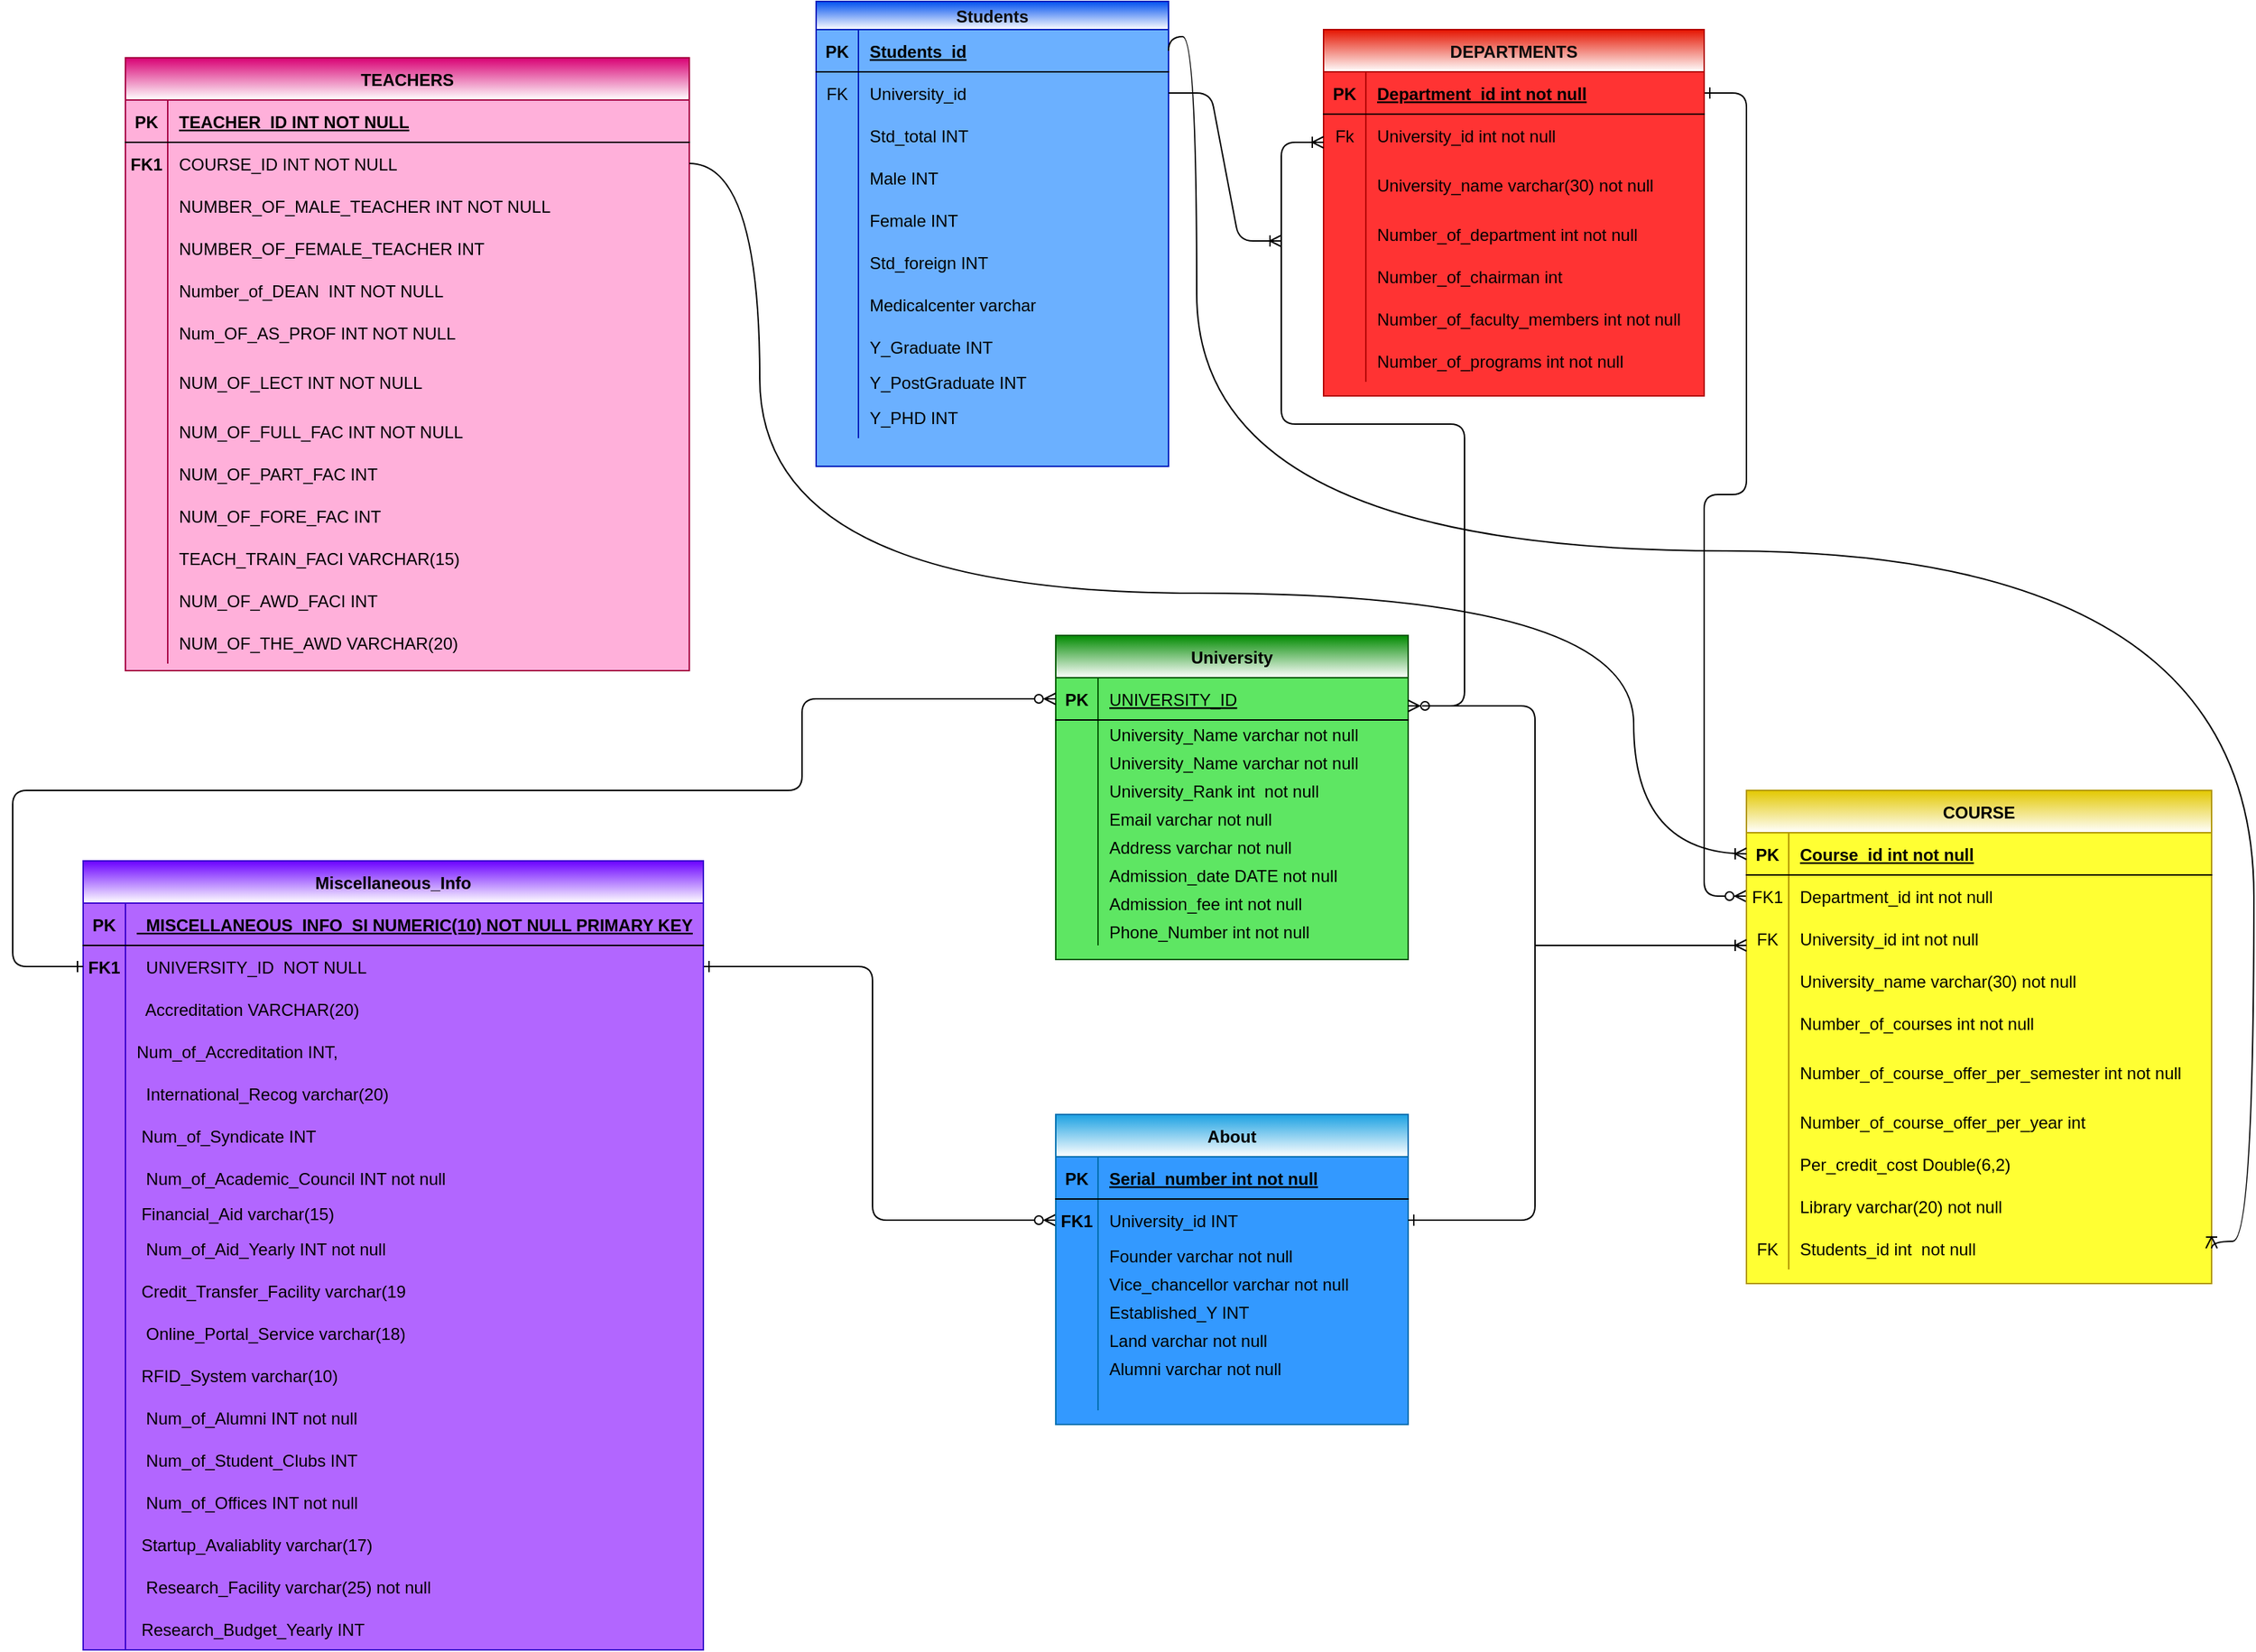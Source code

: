 <mxfile version="14.1.9" type="device"><diagram id="R2lEEEUBdFMjLlhIrx00" name="Page-1"><mxGraphModel dx="1980" dy="1120" grid="1" gridSize="10" guides="1" tooltips="1" connect="1" arrows="1" fold="1" page="1" pageScale="1" pageWidth="1700" pageHeight="1100" math="0" shadow="0" extFonts="Permanent Marker^https://fonts.googleapis.com/css?family=Permanent+Marker"><root><mxCell id="0"/><mxCell id="1" parent="0"/><mxCell id="C-vyLk0tnHw3VtMMgP7b-12" value="" style="endArrow=ERzeroToMany;startArrow=ERone;endFill=1;startFill=0;exitX=1;exitY=0.5;exitDx=0;exitDy=0;edgeStyle=orthogonalEdgeStyle;rounded=1;entryX=0;entryY=0.5;entryDx=0;entryDy=0;" parent="1" source="C-vyLk0tnHw3VtMMgP7b-6" target="Qr7mPDmJloOcLGEHw9gT-30" edge="1"><mxGeometry width="100" height="100" relative="1" as="geometry"><mxPoint x="400" y="180" as="sourcePoint"/><mxPoint x="730" y="970" as="targetPoint"/><Array as="points"><mxPoint x="650" y="785"/><mxPoint x="650" y="965"/></Array></mxGeometry></mxCell><mxCell id="C-vyLk0tnHw3VtMMgP7b-2" value="Miscellaneous_Info" style="shape=table;startSize=30;container=1;collapsible=1;childLayout=tableLayout;fixedRows=1;rowLines=0;fontStyle=1;align=center;resizeLast=1;fillColor=#6a00ff;strokeColor=#3700CC;gradientColor=#ffffff;swimlaneFillColor=#B266FF;" parent="1" vertex="1"><mxGeometry x="90" y="710" width="440" height="560" as="geometry"/></mxCell><mxCell id="C-vyLk0tnHw3VtMMgP7b-3" value="" style="shape=partialRectangle;collapsible=0;dropTarget=0;pointerEvents=0;fillColor=none;points=[[0,0.5],[1,0.5]];portConstraint=eastwest;top=0;left=0;right=0;bottom=1;" parent="C-vyLk0tnHw3VtMMgP7b-2" vertex="1"><mxGeometry y="30" width="440" height="30" as="geometry"/></mxCell><mxCell id="C-vyLk0tnHw3VtMMgP7b-4" value="PK" style="shape=partialRectangle;overflow=hidden;connectable=0;fillColor=none;top=0;left=0;bottom=0;right=0;fontStyle=1;" parent="C-vyLk0tnHw3VtMMgP7b-3" vertex="1"><mxGeometry width="30" height="30" as="geometry"/></mxCell><mxCell id="C-vyLk0tnHw3VtMMgP7b-5" value="  MISCELLANEOUS_INFO_SI NUMERIC(10) NOT NULL PRIMARY KEY" style="shape=partialRectangle;overflow=hidden;connectable=0;fillColor=none;top=0;left=0;bottom=0;right=0;align=left;spacingLeft=6;fontStyle=5;" parent="C-vyLk0tnHw3VtMMgP7b-3" vertex="1"><mxGeometry x="30" width="410" height="30" as="geometry"/></mxCell><mxCell id="C-vyLk0tnHw3VtMMgP7b-6" value="" style="shape=partialRectangle;collapsible=0;dropTarget=0;pointerEvents=0;fillColor=none;points=[[0,0.5],[1,0.5]];portConstraint=eastwest;top=0;left=0;right=0;bottom=0;" parent="C-vyLk0tnHw3VtMMgP7b-2" vertex="1"><mxGeometry y="60" width="440" height="30" as="geometry"/></mxCell><mxCell id="C-vyLk0tnHw3VtMMgP7b-7" value="FK1" style="shape=partialRectangle;overflow=hidden;connectable=0;fillColor=none;top=0;left=0;bottom=0;right=0;fontStyle=1" parent="C-vyLk0tnHw3VtMMgP7b-6" vertex="1"><mxGeometry width="30" height="30" as="geometry"/></mxCell><mxCell id="C-vyLk0tnHw3VtMMgP7b-8" value="  UNIVERSITY_ID  NOT NULL" style="shape=partialRectangle;overflow=hidden;connectable=0;fillColor=none;top=0;left=0;bottom=0;right=0;align=left;spacingLeft=6;" parent="C-vyLk0tnHw3VtMMgP7b-6" vertex="1"><mxGeometry x="30" width="410" height="30" as="geometry"/></mxCell><mxCell id="C-vyLk0tnHw3VtMMgP7b-9" value="" style="shape=partialRectangle;collapsible=0;dropTarget=0;pointerEvents=0;fillColor=none;points=[[0,0.5],[1,0.5]];portConstraint=eastwest;top=0;left=0;right=0;bottom=0;" parent="C-vyLk0tnHw3VtMMgP7b-2" vertex="1"><mxGeometry y="90" width="440" height="30" as="geometry"/></mxCell><mxCell id="C-vyLk0tnHw3VtMMgP7b-10" value="" style="shape=partialRectangle;overflow=hidden;connectable=0;fillColor=none;top=0;left=0;bottom=0;right=0;" parent="C-vyLk0tnHw3VtMMgP7b-9" vertex="1"><mxGeometry width="30" height="30" as="geometry"/></mxCell><mxCell id="C-vyLk0tnHw3VtMMgP7b-11" value="  Accreditation VARCHAR(20)" style="shape=partialRectangle;overflow=hidden;connectable=0;fillColor=none;top=0;left=0;bottom=0;right=0;align=left;spacingLeft=6;" parent="C-vyLk0tnHw3VtMMgP7b-9" vertex="1"><mxGeometry x="30" width="410" height="30" as="geometry"/></mxCell><mxCell id="CBRhoKZOlmnx06mrnJUR-37" value="" style="shape=partialRectangle;collapsible=0;dropTarget=0;pointerEvents=0;fillColor=none;points=[[0,0.5],[1,0.5]];portConstraint=eastwest;top=0;left=0;right=0;bottom=0;" parent="C-vyLk0tnHw3VtMMgP7b-2" vertex="1"><mxGeometry y="120" width="440" height="30" as="geometry"/></mxCell><mxCell id="CBRhoKZOlmnx06mrnJUR-38" value="" style="shape=partialRectangle;overflow=hidden;connectable=0;fillColor=none;top=0;left=0;bottom=0;right=0;" parent="CBRhoKZOlmnx06mrnJUR-37" vertex="1"><mxGeometry width="30" height="30" as="geometry"/></mxCell><mxCell id="CBRhoKZOlmnx06mrnJUR-39" value="Num_of_Accreditation INT," style="shape=partialRectangle;overflow=hidden;connectable=0;fillColor=none;top=0;left=0;bottom=0;right=0;align=left;spacingLeft=6;" parent="CBRhoKZOlmnx06mrnJUR-37" vertex="1"><mxGeometry x="30" width="410" height="30" as="geometry"/></mxCell><mxCell id="CBRhoKZOlmnx06mrnJUR-40" value="" style="shape=partialRectangle;collapsible=0;dropTarget=0;pointerEvents=0;fillColor=none;points=[[0,0.5],[1,0.5]];portConstraint=eastwest;top=0;left=0;right=0;bottom=0;" parent="C-vyLk0tnHw3VtMMgP7b-2" vertex="1"><mxGeometry y="150" width="440" height="30" as="geometry"/></mxCell><mxCell id="CBRhoKZOlmnx06mrnJUR-41" value="" style="shape=partialRectangle;overflow=hidden;connectable=0;fillColor=none;top=0;left=0;bottom=0;right=0;" parent="CBRhoKZOlmnx06mrnJUR-40" vertex="1"><mxGeometry width="30" height="30" as="geometry"/></mxCell><mxCell id="CBRhoKZOlmnx06mrnJUR-42" value="  International_Recog varchar(20)" style="shape=partialRectangle;overflow=hidden;connectable=0;fillColor=none;top=0;left=0;bottom=0;right=0;align=left;spacingLeft=6;" parent="CBRhoKZOlmnx06mrnJUR-40" vertex="1"><mxGeometry x="30" width="410" height="30" as="geometry"/></mxCell><mxCell id="CBRhoKZOlmnx06mrnJUR-59" value="" style="shape=partialRectangle;collapsible=0;dropTarget=0;pointerEvents=0;fillColor=none;points=[[0,0.5],[1,0.5]];portConstraint=eastwest;top=0;left=0;right=0;bottom=0;" parent="C-vyLk0tnHw3VtMMgP7b-2" vertex="1"><mxGeometry y="180" width="440" height="30" as="geometry"/></mxCell><mxCell id="CBRhoKZOlmnx06mrnJUR-60" value="" style="shape=partialRectangle;overflow=hidden;connectable=0;fillColor=none;top=0;left=0;bottom=0;right=0;" parent="CBRhoKZOlmnx06mrnJUR-59" vertex="1"><mxGeometry width="30" height="30" as="geometry"/></mxCell><mxCell id="CBRhoKZOlmnx06mrnJUR-61" value=" Num_of_Syndicate INT" style="shape=partialRectangle;overflow=hidden;connectable=0;fillColor=none;top=0;left=0;bottom=0;right=0;align=left;spacingLeft=6;" parent="CBRhoKZOlmnx06mrnJUR-59" vertex="1"><mxGeometry x="30" width="410" height="30" as="geometry"/></mxCell><mxCell id="CBRhoKZOlmnx06mrnJUR-62" value="" style="shape=partialRectangle;collapsible=0;dropTarget=0;pointerEvents=0;fillColor=none;points=[[0,0.5],[1,0.5]];portConstraint=eastwest;top=0;left=0;right=0;bottom=0;" parent="C-vyLk0tnHw3VtMMgP7b-2" vertex="1"><mxGeometry y="210" width="440" height="30" as="geometry"/></mxCell><mxCell id="CBRhoKZOlmnx06mrnJUR-63" value="" style="shape=partialRectangle;overflow=hidden;connectable=0;fillColor=none;top=0;left=0;bottom=0;right=0;" parent="CBRhoKZOlmnx06mrnJUR-62" vertex="1"><mxGeometry width="30" height="30" as="geometry"/></mxCell><mxCell id="CBRhoKZOlmnx06mrnJUR-64" value="  Num_of_Academic_Council INT not null" style="shape=partialRectangle;overflow=hidden;connectable=0;fillColor=none;top=0;left=0;bottom=0;right=0;align=left;spacingLeft=6;" parent="CBRhoKZOlmnx06mrnJUR-62" vertex="1"><mxGeometry x="30" width="410" height="30" as="geometry"/></mxCell><mxCell id="CBRhoKZOlmnx06mrnJUR-65" value="" style="shape=partialRectangle;collapsible=0;dropTarget=0;pointerEvents=0;fillColor=none;points=[[0,0.5],[1,0.5]];portConstraint=eastwest;top=0;left=0;right=0;bottom=0;" parent="C-vyLk0tnHw3VtMMgP7b-2" vertex="1"><mxGeometry y="240" width="440" height="20" as="geometry"/></mxCell><mxCell id="CBRhoKZOlmnx06mrnJUR-66" value="" style="shape=partialRectangle;overflow=hidden;connectable=0;fillColor=none;top=0;left=0;bottom=0;right=0;" parent="CBRhoKZOlmnx06mrnJUR-65" vertex="1"><mxGeometry width="30" height="20" as="geometry"/></mxCell><mxCell id="CBRhoKZOlmnx06mrnJUR-67" value=" Financial_Aid varchar(15)" style="shape=partialRectangle;overflow=hidden;connectable=0;fillColor=none;top=0;left=0;bottom=0;right=0;align=left;spacingLeft=6;" parent="CBRhoKZOlmnx06mrnJUR-65" vertex="1"><mxGeometry x="30" width="410" height="20" as="geometry"/></mxCell><mxCell id="CBRhoKZOlmnx06mrnJUR-68" value="" style="shape=partialRectangle;collapsible=0;dropTarget=0;pointerEvents=0;fillColor=none;points=[[0,0.5],[1,0.5]];portConstraint=eastwest;top=0;left=0;right=0;bottom=0;" parent="C-vyLk0tnHw3VtMMgP7b-2" vertex="1"><mxGeometry y="260" width="440" height="30" as="geometry"/></mxCell><mxCell id="CBRhoKZOlmnx06mrnJUR-69" value="" style="shape=partialRectangle;overflow=hidden;connectable=0;fillColor=none;top=0;left=0;bottom=0;right=0;" parent="CBRhoKZOlmnx06mrnJUR-68" vertex="1"><mxGeometry width="30" height="30" as="geometry"/></mxCell><mxCell id="CBRhoKZOlmnx06mrnJUR-70" value="  Num_of_Aid_Yearly INT not null" style="shape=partialRectangle;overflow=hidden;connectable=0;fillColor=none;top=0;left=0;bottom=0;right=0;align=left;spacingLeft=6;" parent="CBRhoKZOlmnx06mrnJUR-68" vertex="1"><mxGeometry x="30" width="410" height="30" as="geometry"/></mxCell><mxCell id="CBRhoKZOlmnx06mrnJUR-71" value="" style="shape=partialRectangle;collapsible=0;dropTarget=0;pointerEvents=0;fillColor=none;points=[[0,0.5],[1,0.5]];portConstraint=eastwest;top=0;left=0;right=0;bottom=0;" parent="C-vyLk0tnHw3VtMMgP7b-2" vertex="1"><mxGeometry y="290" width="440" height="30" as="geometry"/></mxCell><mxCell id="CBRhoKZOlmnx06mrnJUR-72" value="" style="shape=partialRectangle;overflow=hidden;connectable=0;fillColor=none;top=0;left=0;bottom=0;right=0;" parent="CBRhoKZOlmnx06mrnJUR-71" vertex="1"><mxGeometry width="30" height="30" as="geometry"/></mxCell><mxCell id="CBRhoKZOlmnx06mrnJUR-73" value=" Credit_Transfer_Facility varchar(19" style="shape=partialRectangle;overflow=hidden;connectable=0;fillColor=none;top=0;left=0;bottom=0;right=0;align=left;spacingLeft=6;" parent="CBRhoKZOlmnx06mrnJUR-71" vertex="1"><mxGeometry x="30" width="410" height="30" as="geometry"/></mxCell><mxCell id="CBRhoKZOlmnx06mrnJUR-74" value="" style="shape=partialRectangle;collapsible=0;dropTarget=0;pointerEvents=0;fillColor=none;points=[[0,0.5],[1,0.5]];portConstraint=eastwest;top=0;left=0;right=0;bottom=0;" parent="C-vyLk0tnHw3VtMMgP7b-2" vertex="1"><mxGeometry y="320" width="440" height="30" as="geometry"/></mxCell><mxCell id="CBRhoKZOlmnx06mrnJUR-75" value="" style="shape=partialRectangle;overflow=hidden;connectable=0;fillColor=none;top=0;left=0;bottom=0;right=0;" parent="CBRhoKZOlmnx06mrnJUR-74" vertex="1"><mxGeometry width="30" height="30" as="geometry"/></mxCell><mxCell id="CBRhoKZOlmnx06mrnJUR-76" value="  Online_Portal_Service varchar(18)" style="shape=partialRectangle;overflow=hidden;connectable=0;fillColor=none;top=0;left=0;bottom=0;right=0;align=left;spacingLeft=6;" parent="CBRhoKZOlmnx06mrnJUR-74" vertex="1"><mxGeometry x="30" width="410" height="30" as="geometry"/></mxCell><mxCell id="CBRhoKZOlmnx06mrnJUR-77" value="" style="shape=partialRectangle;collapsible=0;dropTarget=0;pointerEvents=0;fillColor=none;points=[[0,0.5],[1,0.5]];portConstraint=eastwest;top=0;left=0;right=0;bottom=0;" parent="C-vyLk0tnHw3VtMMgP7b-2" vertex="1"><mxGeometry y="350" width="440" height="30" as="geometry"/></mxCell><mxCell id="CBRhoKZOlmnx06mrnJUR-78" value="" style="shape=partialRectangle;overflow=hidden;connectable=0;fillColor=none;top=0;left=0;bottom=0;right=0;" parent="CBRhoKZOlmnx06mrnJUR-77" vertex="1"><mxGeometry width="30" height="30" as="geometry"/></mxCell><mxCell id="CBRhoKZOlmnx06mrnJUR-79" value=" RFID_System varchar(10)" style="shape=partialRectangle;overflow=hidden;connectable=0;fillColor=none;top=0;left=0;bottom=0;right=0;align=left;spacingLeft=6;" parent="CBRhoKZOlmnx06mrnJUR-77" vertex="1"><mxGeometry x="30" width="410" height="30" as="geometry"/></mxCell><mxCell id="CBRhoKZOlmnx06mrnJUR-80" value="" style="shape=partialRectangle;collapsible=0;dropTarget=0;pointerEvents=0;fillColor=none;points=[[0,0.5],[1,0.5]];portConstraint=eastwest;top=0;left=0;right=0;bottom=0;" parent="C-vyLk0tnHw3VtMMgP7b-2" vertex="1"><mxGeometry y="380" width="440" height="30" as="geometry"/></mxCell><mxCell id="CBRhoKZOlmnx06mrnJUR-81" value="" style="shape=partialRectangle;overflow=hidden;connectable=0;fillColor=none;top=0;left=0;bottom=0;right=0;" parent="CBRhoKZOlmnx06mrnJUR-80" vertex="1"><mxGeometry width="30" height="30" as="geometry"/></mxCell><mxCell id="CBRhoKZOlmnx06mrnJUR-82" value="  Num_of_Alumni INT not null" style="shape=partialRectangle;overflow=hidden;connectable=0;fillColor=none;top=0;left=0;bottom=0;right=0;align=left;spacingLeft=6;" parent="CBRhoKZOlmnx06mrnJUR-80" vertex="1"><mxGeometry x="30" width="410" height="30" as="geometry"/></mxCell><mxCell id="CBRhoKZOlmnx06mrnJUR-83" value="" style="shape=partialRectangle;collapsible=0;dropTarget=0;pointerEvents=0;fillColor=none;points=[[0,0.5],[1,0.5]];portConstraint=eastwest;top=0;left=0;right=0;bottom=0;" parent="C-vyLk0tnHw3VtMMgP7b-2" vertex="1"><mxGeometry y="410" width="440" height="30" as="geometry"/></mxCell><mxCell id="CBRhoKZOlmnx06mrnJUR-84" value="" style="shape=partialRectangle;overflow=hidden;connectable=0;fillColor=none;top=0;left=0;bottom=0;right=0;" parent="CBRhoKZOlmnx06mrnJUR-83" vertex="1"><mxGeometry width="30" height="30" as="geometry"/></mxCell><mxCell id="CBRhoKZOlmnx06mrnJUR-85" value="  Num_of_Student_Clubs INT" style="shape=partialRectangle;overflow=hidden;connectable=0;fillColor=none;top=0;left=0;bottom=0;right=0;align=left;spacingLeft=6;" parent="CBRhoKZOlmnx06mrnJUR-83" vertex="1"><mxGeometry x="30" width="410" height="30" as="geometry"/></mxCell><mxCell id="CBRhoKZOlmnx06mrnJUR-86" value="" style="shape=partialRectangle;collapsible=0;dropTarget=0;pointerEvents=0;fillColor=none;points=[[0,0.5],[1,0.5]];portConstraint=eastwest;top=0;left=0;right=0;bottom=0;" parent="C-vyLk0tnHw3VtMMgP7b-2" vertex="1"><mxGeometry y="440" width="440" height="30" as="geometry"/></mxCell><mxCell id="CBRhoKZOlmnx06mrnJUR-87" value="" style="shape=partialRectangle;overflow=hidden;connectable=0;fillColor=none;top=0;left=0;bottom=0;right=0;" parent="CBRhoKZOlmnx06mrnJUR-86" vertex="1"><mxGeometry width="30" height="30" as="geometry"/></mxCell><mxCell id="CBRhoKZOlmnx06mrnJUR-88" value="  Num_of_Offices INT not null" style="shape=partialRectangle;overflow=hidden;connectable=0;fillColor=none;top=0;left=0;bottom=0;right=0;align=left;spacingLeft=6;" parent="CBRhoKZOlmnx06mrnJUR-86" vertex="1"><mxGeometry x="30" width="410" height="30" as="geometry"/></mxCell><mxCell id="CBRhoKZOlmnx06mrnJUR-89" value="" style="shape=partialRectangle;collapsible=0;dropTarget=0;pointerEvents=0;fillColor=none;points=[[0,0.5],[1,0.5]];portConstraint=eastwest;top=0;left=0;right=0;bottom=0;" parent="C-vyLk0tnHw3VtMMgP7b-2" vertex="1"><mxGeometry y="470" width="440" height="30" as="geometry"/></mxCell><mxCell id="CBRhoKZOlmnx06mrnJUR-90" value="" style="shape=partialRectangle;overflow=hidden;connectable=0;fillColor=none;top=0;left=0;bottom=0;right=0;" parent="CBRhoKZOlmnx06mrnJUR-89" vertex="1"><mxGeometry width="30" height="30" as="geometry"/></mxCell><mxCell id="CBRhoKZOlmnx06mrnJUR-91" value=" Startup_Avaliablity varchar(17)" style="shape=partialRectangle;overflow=hidden;connectable=0;fillColor=none;top=0;left=0;bottom=0;right=0;align=left;spacingLeft=6;" parent="CBRhoKZOlmnx06mrnJUR-89" vertex="1"><mxGeometry x="30" width="410" height="30" as="geometry"/></mxCell><mxCell id="CBRhoKZOlmnx06mrnJUR-92" value="" style="shape=partialRectangle;collapsible=0;dropTarget=0;pointerEvents=0;fillColor=none;points=[[0,0.5],[1,0.5]];portConstraint=eastwest;top=0;left=0;right=0;bottom=0;" parent="C-vyLk0tnHw3VtMMgP7b-2" vertex="1"><mxGeometry y="500" width="440" height="30" as="geometry"/></mxCell><mxCell id="CBRhoKZOlmnx06mrnJUR-93" value="" style="shape=partialRectangle;overflow=hidden;connectable=0;fillColor=none;top=0;left=0;bottom=0;right=0;" parent="CBRhoKZOlmnx06mrnJUR-92" vertex="1"><mxGeometry width="30" height="30" as="geometry"/></mxCell><mxCell id="CBRhoKZOlmnx06mrnJUR-94" value="  Research_Facility varchar(25) not null" style="shape=partialRectangle;overflow=hidden;connectable=0;fillColor=none;top=0;left=0;bottom=0;right=0;align=left;spacingLeft=6;" parent="CBRhoKZOlmnx06mrnJUR-92" vertex="1"><mxGeometry x="30" width="410" height="30" as="geometry"/></mxCell><mxCell id="CBRhoKZOlmnx06mrnJUR-95" value="" style="shape=partialRectangle;collapsible=0;dropTarget=0;pointerEvents=0;fillColor=none;points=[[0,0.5],[1,0.5]];portConstraint=eastwest;top=0;left=0;right=0;bottom=0;" parent="C-vyLk0tnHw3VtMMgP7b-2" vertex="1"><mxGeometry y="530" width="440" height="30" as="geometry"/></mxCell><mxCell id="CBRhoKZOlmnx06mrnJUR-96" value="" style="shape=partialRectangle;overflow=hidden;connectable=0;fillColor=none;top=0;left=0;bottom=0;right=0;" parent="CBRhoKZOlmnx06mrnJUR-95" vertex="1"><mxGeometry width="30" height="30" as="geometry"/></mxCell><mxCell id="CBRhoKZOlmnx06mrnJUR-97" value=" Research_Budget_Yearly INT" style="shape=partialRectangle;overflow=hidden;connectable=0;fillColor=none;top=0;left=0;bottom=0;right=0;align=left;spacingLeft=6;" parent="CBRhoKZOlmnx06mrnJUR-95" vertex="1"><mxGeometry x="30" width="410" height="30" as="geometry"/></mxCell><mxCell id="C-vyLk0tnHw3VtMMgP7b-23" value="TEACHERS" style="shape=table;startSize=30;container=1;collapsible=1;childLayout=tableLayout;fixedRows=1;rowLines=0;fontStyle=1;align=center;resizeLast=1;fillColor=#d80073;strokeColor=#A50040;gradientColor=#ffffff;swimlaneFillColor=#FFB0DA;fontColor=#050505;" parent="1" vertex="1"><mxGeometry x="120" y="140" width="400" height="435" as="geometry"/></mxCell><mxCell id="C-vyLk0tnHw3VtMMgP7b-24" value="" style="shape=partialRectangle;collapsible=0;dropTarget=0;pointerEvents=0;fillColor=none;points=[[0,0.5],[1,0.5]];portConstraint=eastwest;top=0;left=0;right=0;bottom=1;" parent="C-vyLk0tnHw3VtMMgP7b-23" vertex="1"><mxGeometry y="30" width="400" height="30" as="geometry"/></mxCell><mxCell id="C-vyLk0tnHw3VtMMgP7b-25" value="PK" style="shape=partialRectangle;overflow=hidden;connectable=0;fillColor=none;top=0;left=0;bottom=0;right=0;fontStyle=1;" parent="C-vyLk0tnHw3VtMMgP7b-24" vertex="1"><mxGeometry width="30" height="30" as="geometry"/></mxCell><mxCell id="C-vyLk0tnHw3VtMMgP7b-26" value="TEACHER_ID INT NOT NULL" style="shape=partialRectangle;overflow=hidden;connectable=0;fillColor=none;top=0;left=0;bottom=0;right=0;align=left;spacingLeft=6;fontStyle=5;" parent="C-vyLk0tnHw3VtMMgP7b-24" vertex="1"><mxGeometry x="30" width="370" height="30" as="geometry"/></mxCell><mxCell id="C-vyLk0tnHw3VtMMgP7b-27" value="" style="shape=partialRectangle;collapsible=0;dropTarget=0;pointerEvents=0;fillColor=none;points=[[0,0.5],[1,0.5]];portConstraint=eastwest;top=0;left=0;right=0;bottom=0;" parent="C-vyLk0tnHw3VtMMgP7b-23" vertex="1"><mxGeometry y="60" width="400" height="30" as="geometry"/></mxCell><mxCell id="C-vyLk0tnHw3VtMMgP7b-28" value="FK1" style="shape=partialRectangle;overflow=hidden;connectable=0;fillColor=none;top=0;left=0;bottom=0;right=0;fontStyle=1" parent="C-vyLk0tnHw3VtMMgP7b-27" vertex="1"><mxGeometry width="30" height="30" as="geometry"/></mxCell><mxCell id="C-vyLk0tnHw3VtMMgP7b-29" value="COURSE_ID INT NOT NULL" style="shape=partialRectangle;overflow=hidden;connectable=0;fillColor=none;top=0;left=0;bottom=0;right=0;align=left;spacingLeft=6;" parent="C-vyLk0tnHw3VtMMgP7b-27" vertex="1"><mxGeometry x="30" width="370" height="30" as="geometry"/></mxCell><mxCell id="CBRhoKZOlmnx06mrnJUR-4" value="" style="shape=partialRectangle;collapsible=0;dropTarget=0;pointerEvents=0;fillColor=none;points=[[0,0.5],[1,0.5]];portConstraint=eastwest;top=0;left=0;right=0;bottom=0;" parent="C-vyLk0tnHw3VtMMgP7b-23" vertex="1"><mxGeometry y="90" width="400" height="30" as="geometry"/></mxCell><mxCell id="CBRhoKZOlmnx06mrnJUR-5" value="" style="shape=partialRectangle;overflow=hidden;connectable=0;fillColor=none;top=0;left=0;bottom=0;right=0;" parent="CBRhoKZOlmnx06mrnJUR-4" vertex="1"><mxGeometry width="30" height="30" as="geometry"/></mxCell><mxCell id="CBRhoKZOlmnx06mrnJUR-6" value="NUMBER_OF_MALE_TEACHER INT NOT NULL" style="shape=partialRectangle;overflow=hidden;connectable=0;fillColor=none;top=0;left=0;bottom=0;right=0;align=left;spacingLeft=6;" parent="CBRhoKZOlmnx06mrnJUR-4" vertex="1"><mxGeometry x="30" width="370" height="30" as="geometry"/></mxCell><mxCell id="CBRhoKZOlmnx06mrnJUR-7" value="" style="shape=partialRectangle;collapsible=0;dropTarget=0;pointerEvents=0;fillColor=none;points=[[0,0.5],[1,0.5]];portConstraint=eastwest;top=0;left=0;right=0;bottom=0;" parent="C-vyLk0tnHw3VtMMgP7b-23" vertex="1"><mxGeometry y="120" width="400" height="30" as="geometry"/></mxCell><mxCell id="CBRhoKZOlmnx06mrnJUR-8" value="" style="shape=partialRectangle;overflow=hidden;connectable=0;fillColor=none;top=0;left=0;bottom=0;right=0;" parent="CBRhoKZOlmnx06mrnJUR-7" vertex="1"><mxGeometry width="30" height="30" as="geometry"/></mxCell><mxCell id="CBRhoKZOlmnx06mrnJUR-9" value="NUMBER_OF_FEMALE_TEACHER INT" style="shape=partialRectangle;overflow=hidden;connectable=0;fillColor=none;top=0;left=0;bottom=0;right=0;align=left;spacingLeft=6;" parent="CBRhoKZOlmnx06mrnJUR-7" vertex="1"><mxGeometry x="30" width="370" height="30" as="geometry"/></mxCell><mxCell id="CBRhoKZOlmnx06mrnJUR-10" value="" style="shape=partialRectangle;collapsible=0;dropTarget=0;pointerEvents=0;fillColor=none;points=[[0,0.5],[1,0.5]];portConstraint=eastwest;top=0;left=0;right=0;bottom=0;" parent="C-vyLk0tnHw3VtMMgP7b-23" vertex="1"><mxGeometry y="150" width="400" height="30" as="geometry"/></mxCell><mxCell id="CBRhoKZOlmnx06mrnJUR-11" value="" style="shape=partialRectangle;overflow=hidden;connectable=0;fillColor=none;top=0;left=0;bottom=0;right=0;" parent="CBRhoKZOlmnx06mrnJUR-10" vertex="1"><mxGeometry width="30" height="30" as="geometry"/></mxCell><mxCell id="CBRhoKZOlmnx06mrnJUR-12" value="Number_of_DEAN  INT NOT NULL" style="shape=partialRectangle;overflow=hidden;connectable=0;fillColor=none;top=0;left=0;bottom=0;right=0;align=left;spacingLeft=6;" parent="CBRhoKZOlmnx06mrnJUR-10" vertex="1"><mxGeometry x="30" width="370" height="30" as="geometry"/></mxCell><mxCell id="CBRhoKZOlmnx06mrnJUR-13" value="" style="shape=partialRectangle;collapsible=0;dropTarget=0;pointerEvents=0;fillColor=none;points=[[0,0.5],[1,0.5]];portConstraint=eastwest;top=0;left=0;right=0;bottom=0;" parent="C-vyLk0tnHw3VtMMgP7b-23" vertex="1"><mxGeometry y="180" width="400" height="30" as="geometry"/></mxCell><mxCell id="CBRhoKZOlmnx06mrnJUR-14" value="" style="shape=partialRectangle;overflow=hidden;connectable=0;fillColor=none;top=0;left=0;bottom=0;right=0;" parent="CBRhoKZOlmnx06mrnJUR-13" vertex="1"><mxGeometry width="30" height="30" as="geometry"/></mxCell><mxCell id="CBRhoKZOlmnx06mrnJUR-15" value="Num_OF_AS_PROF INT NOT NULL" style="shape=partialRectangle;overflow=hidden;connectable=0;fillColor=none;top=0;left=0;bottom=0;right=0;align=left;spacingLeft=6;" parent="CBRhoKZOlmnx06mrnJUR-13" vertex="1"><mxGeometry x="30" width="370" height="30" as="geometry"/></mxCell><mxCell id="CBRhoKZOlmnx06mrnJUR-16" value="" style="shape=partialRectangle;collapsible=0;dropTarget=0;pointerEvents=0;fillColor=none;points=[[0,0.5],[1,0.5]];portConstraint=eastwest;top=0;left=0;right=0;bottom=0;" parent="C-vyLk0tnHw3VtMMgP7b-23" vertex="1"><mxGeometry y="210" width="400" height="40" as="geometry"/></mxCell><mxCell id="CBRhoKZOlmnx06mrnJUR-17" value="" style="shape=partialRectangle;overflow=hidden;connectable=0;fillColor=none;top=0;left=0;bottom=0;right=0;" parent="CBRhoKZOlmnx06mrnJUR-16" vertex="1"><mxGeometry width="30" height="40" as="geometry"/></mxCell><mxCell id="CBRhoKZOlmnx06mrnJUR-18" value="NUM_OF_LECT INT NOT NULL" style="shape=partialRectangle;overflow=hidden;connectable=0;fillColor=none;top=0;left=0;bottom=0;right=0;align=left;spacingLeft=6;" parent="CBRhoKZOlmnx06mrnJUR-16" vertex="1"><mxGeometry x="30" width="370" height="40" as="geometry"/></mxCell><mxCell id="CBRhoKZOlmnx06mrnJUR-19" value="" style="shape=partialRectangle;collapsible=0;dropTarget=0;pointerEvents=0;fillColor=none;points=[[0,0.5],[1,0.5]];portConstraint=eastwest;top=0;left=0;right=0;bottom=0;" parent="C-vyLk0tnHw3VtMMgP7b-23" vertex="1"><mxGeometry y="250" width="400" height="30" as="geometry"/></mxCell><mxCell id="CBRhoKZOlmnx06mrnJUR-20" value="" style="shape=partialRectangle;overflow=hidden;connectable=0;fillColor=none;top=0;left=0;bottom=0;right=0;" parent="CBRhoKZOlmnx06mrnJUR-19" vertex="1"><mxGeometry width="30" height="30" as="geometry"/></mxCell><mxCell id="CBRhoKZOlmnx06mrnJUR-21" value="NUM_OF_FULL_FAC INT NOT NULL" style="shape=partialRectangle;overflow=hidden;connectable=0;fillColor=none;top=0;left=0;bottom=0;right=0;align=left;spacingLeft=6;" parent="CBRhoKZOlmnx06mrnJUR-19" vertex="1"><mxGeometry x="30" width="370" height="30" as="geometry"/></mxCell><mxCell id="CBRhoKZOlmnx06mrnJUR-22" value="" style="shape=partialRectangle;collapsible=0;dropTarget=0;pointerEvents=0;fillColor=none;points=[[0,0.5],[1,0.5]];portConstraint=eastwest;top=0;left=0;right=0;bottom=0;" parent="C-vyLk0tnHw3VtMMgP7b-23" vertex="1"><mxGeometry y="280" width="400" height="30" as="geometry"/></mxCell><mxCell id="CBRhoKZOlmnx06mrnJUR-23" value="" style="shape=partialRectangle;overflow=hidden;connectable=0;fillColor=none;top=0;left=0;bottom=0;right=0;" parent="CBRhoKZOlmnx06mrnJUR-22" vertex="1"><mxGeometry width="30" height="30" as="geometry"/></mxCell><mxCell id="CBRhoKZOlmnx06mrnJUR-24" value="NUM_OF_PART_FAC INT" style="shape=partialRectangle;overflow=hidden;connectable=0;fillColor=none;top=0;left=0;bottom=0;right=0;align=left;spacingLeft=6;" parent="CBRhoKZOlmnx06mrnJUR-22" vertex="1"><mxGeometry x="30" width="370" height="30" as="geometry"/></mxCell><mxCell id="CBRhoKZOlmnx06mrnJUR-25" value="" style="shape=partialRectangle;collapsible=0;dropTarget=0;pointerEvents=0;fillColor=none;points=[[0,0.5],[1,0.5]];portConstraint=eastwest;top=0;left=0;right=0;bottom=0;" parent="C-vyLk0tnHw3VtMMgP7b-23" vertex="1"><mxGeometry y="310" width="400" height="30" as="geometry"/></mxCell><mxCell id="CBRhoKZOlmnx06mrnJUR-26" value="" style="shape=partialRectangle;overflow=hidden;connectable=0;fillColor=none;top=0;left=0;bottom=0;right=0;" parent="CBRhoKZOlmnx06mrnJUR-25" vertex="1"><mxGeometry width="30" height="30" as="geometry"/></mxCell><mxCell id="CBRhoKZOlmnx06mrnJUR-27" value="NUM_OF_FORE_FAC INT" style="shape=partialRectangle;overflow=hidden;connectable=0;fillColor=none;top=0;left=0;bottom=0;right=0;align=left;spacingLeft=6;" parent="CBRhoKZOlmnx06mrnJUR-25" vertex="1"><mxGeometry x="30" width="370" height="30" as="geometry"/></mxCell><mxCell id="CBRhoKZOlmnx06mrnJUR-28" value="" style="shape=partialRectangle;collapsible=0;dropTarget=0;pointerEvents=0;fillColor=none;points=[[0,0.5],[1,0.5]];portConstraint=eastwest;top=0;left=0;right=0;bottom=0;" parent="C-vyLk0tnHw3VtMMgP7b-23" vertex="1"><mxGeometry y="340" width="400" height="30" as="geometry"/></mxCell><mxCell id="CBRhoKZOlmnx06mrnJUR-29" value="" style="shape=partialRectangle;overflow=hidden;connectable=0;fillColor=none;top=0;left=0;bottom=0;right=0;" parent="CBRhoKZOlmnx06mrnJUR-28" vertex="1"><mxGeometry width="30" height="30" as="geometry"/></mxCell><mxCell id="CBRhoKZOlmnx06mrnJUR-30" value="TEACH_TRAIN_FACI VARCHAR(15)" style="shape=partialRectangle;overflow=hidden;connectable=0;fillColor=none;top=0;left=0;bottom=0;right=0;align=left;spacingLeft=6;" parent="CBRhoKZOlmnx06mrnJUR-28" vertex="1"><mxGeometry x="30" width="370" height="30" as="geometry"/></mxCell><mxCell id="CBRhoKZOlmnx06mrnJUR-31" value="" style="shape=partialRectangle;collapsible=0;dropTarget=0;pointerEvents=0;fillColor=none;points=[[0,0.5],[1,0.5]];portConstraint=eastwest;top=0;left=0;right=0;bottom=0;" parent="C-vyLk0tnHw3VtMMgP7b-23" vertex="1"><mxGeometry y="370" width="400" height="30" as="geometry"/></mxCell><mxCell id="CBRhoKZOlmnx06mrnJUR-32" value="" style="shape=partialRectangle;overflow=hidden;connectable=0;fillColor=none;top=0;left=0;bottom=0;right=0;" parent="CBRhoKZOlmnx06mrnJUR-31" vertex="1"><mxGeometry width="30" height="30" as="geometry"/></mxCell><mxCell id="CBRhoKZOlmnx06mrnJUR-33" value="NUM_OF_AWD_FACI INT" style="shape=partialRectangle;overflow=hidden;connectable=0;fillColor=none;top=0;left=0;bottom=0;right=0;align=left;spacingLeft=6;" parent="CBRhoKZOlmnx06mrnJUR-31" vertex="1"><mxGeometry x="30" width="370" height="30" as="geometry"/></mxCell><mxCell id="CBRhoKZOlmnx06mrnJUR-34" value="" style="shape=partialRectangle;collapsible=0;dropTarget=0;pointerEvents=0;fillColor=none;points=[[0,0.5],[1,0.5]];portConstraint=eastwest;top=0;left=0;right=0;bottom=0;" parent="C-vyLk0tnHw3VtMMgP7b-23" vertex="1"><mxGeometry y="400" width="400" height="30" as="geometry"/></mxCell><mxCell id="CBRhoKZOlmnx06mrnJUR-35" value="" style="shape=partialRectangle;overflow=hidden;connectable=0;fillColor=none;top=0;left=0;bottom=0;right=0;" parent="CBRhoKZOlmnx06mrnJUR-34" vertex="1"><mxGeometry width="30" height="30" as="geometry"/></mxCell><mxCell id="CBRhoKZOlmnx06mrnJUR-36" value="NUM_OF_THE_AWD VARCHAR(20)" style="shape=partialRectangle;overflow=hidden;connectable=0;fillColor=none;top=0;left=0;bottom=0;right=0;align=left;spacingLeft=6;" parent="CBRhoKZOlmnx06mrnJUR-34" vertex="1"><mxGeometry x="30" width="370" height="30" as="geometry"/></mxCell><mxCell id="Qr7mPDmJloOcLGEHw9gT-1" value="University" style="shape=table;startSize=30;container=1;collapsible=1;childLayout=tableLayout;fixedRows=1;rowLines=0;fontStyle=1;align=center;resizeLast=1;fillColor=#008a00;strokeColor=#005700;gradientColor=#ffffff;swimlaneFillColor=#5EE663;" parent="1" vertex="1"><mxGeometry x="780" y="550" width="250" height="230" as="geometry"/></mxCell><mxCell id="Qr7mPDmJloOcLGEHw9gT-2" value="" style="shape=partialRectangle;collapsible=0;dropTarget=0;pointerEvents=0;fillColor=none;points=[[0,0.5],[1,0.5]];portConstraint=eastwest;top=0;left=0;right=0;bottom=1;" parent="Qr7mPDmJloOcLGEHw9gT-1" vertex="1"><mxGeometry y="30" width="250" height="30" as="geometry"/></mxCell><mxCell id="Qr7mPDmJloOcLGEHw9gT-3" value="PK" style="shape=partialRectangle;overflow=hidden;connectable=0;fillColor=none;top=0;left=0;bottom=0;right=0;fontStyle=1;" parent="Qr7mPDmJloOcLGEHw9gT-2" vertex="1"><mxGeometry width="30" height="30" as="geometry"/></mxCell><mxCell id="Qr7mPDmJloOcLGEHw9gT-4" value="UNIVERSITY_ID" style="shape=partialRectangle;overflow=hidden;connectable=0;fillColor=none;top=0;left=0;bottom=0;right=0;align=left;spacingLeft=6;fontStyle=4;" parent="Qr7mPDmJloOcLGEHw9gT-2" vertex="1"><mxGeometry x="30" width="220" height="30" as="geometry"/></mxCell><mxCell id="Qr7mPDmJloOcLGEHw9gT-92" value="" style="shape=partialRectangle;collapsible=0;dropTarget=0;pointerEvents=0;fillColor=none;points=[[0,0.5],[1,0.5]];portConstraint=eastwest;top=0;left=0;right=0;bottom=0;" parent="Qr7mPDmJloOcLGEHw9gT-1" vertex="1"><mxGeometry y="60" width="250" height="20" as="geometry"/></mxCell><mxCell id="Qr7mPDmJloOcLGEHw9gT-93" value="" style="shape=partialRectangle;overflow=hidden;connectable=0;fillColor=none;top=0;left=0;bottom=0;right=0;" parent="Qr7mPDmJloOcLGEHw9gT-92" vertex="1"><mxGeometry width="30" height="20" as="geometry"/></mxCell><mxCell id="Qr7mPDmJloOcLGEHw9gT-94" value="University_Name varchar not null" style="shape=partialRectangle;overflow=hidden;connectable=0;fillColor=none;top=0;left=0;bottom=0;right=0;align=left;spacingLeft=6;strokeWidth=5;" parent="Qr7mPDmJloOcLGEHw9gT-92" vertex="1"><mxGeometry x="30" width="220" height="20" as="geometry"/></mxCell><mxCell id="Qr7mPDmJloOcLGEHw9gT-5" value="" style="shape=partialRectangle;collapsible=0;dropTarget=0;pointerEvents=0;fillColor=none;points=[[0,0.5],[1,0.5]];portConstraint=eastwest;top=0;left=0;right=0;bottom=0;" parent="Qr7mPDmJloOcLGEHw9gT-1" vertex="1"><mxGeometry y="80" width="250" height="20" as="geometry"/></mxCell><mxCell id="Qr7mPDmJloOcLGEHw9gT-6" value="" style="shape=partialRectangle;overflow=hidden;connectable=0;fillColor=none;top=0;left=0;bottom=0;right=0;" parent="Qr7mPDmJloOcLGEHw9gT-5" vertex="1"><mxGeometry width="30" height="20" as="geometry"/></mxCell><mxCell id="Qr7mPDmJloOcLGEHw9gT-7" value="University_Name varchar not null" style="shape=partialRectangle;overflow=hidden;connectable=0;fillColor=none;top=0;left=0;bottom=0;right=0;align=left;spacingLeft=6;strokeWidth=5;" parent="Qr7mPDmJloOcLGEHw9gT-5" vertex="1"><mxGeometry x="30" width="220" height="20" as="geometry"/></mxCell><mxCell id="Qr7mPDmJloOcLGEHw9gT-8" value="" style="shape=partialRectangle;collapsible=0;dropTarget=0;pointerEvents=0;fillColor=none;points=[[0,0.5],[1,0.5]];portConstraint=eastwest;top=0;left=0;right=0;bottom=0;" parent="Qr7mPDmJloOcLGEHw9gT-1" vertex="1"><mxGeometry y="100" width="250" height="20" as="geometry"/></mxCell><mxCell id="Qr7mPDmJloOcLGEHw9gT-9" value="" style="shape=partialRectangle;overflow=hidden;connectable=0;fillColor=none;top=0;left=0;bottom=0;right=0;" parent="Qr7mPDmJloOcLGEHw9gT-8" vertex="1"><mxGeometry width="30" height="20" as="geometry"/></mxCell><mxCell id="Qr7mPDmJloOcLGEHw9gT-10" value="University_Rank int  not null" style="shape=partialRectangle;overflow=hidden;connectable=0;fillColor=none;top=0;left=0;bottom=0;right=0;align=left;spacingLeft=6;strokeWidth=5;" parent="Qr7mPDmJloOcLGEHw9gT-8" vertex="1"><mxGeometry x="30" width="220" height="20" as="geometry"/></mxCell><mxCell id="Qr7mPDmJloOcLGEHw9gT-11" value="" style="shape=partialRectangle;collapsible=0;dropTarget=0;pointerEvents=0;fillColor=none;points=[[0,0.5],[1,0.5]];portConstraint=eastwest;top=0;left=0;right=0;bottom=0;" parent="Qr7mPDmJloOcLGEHw9gT-1" vertex="1"><mxGeometry y="120" width="250" height="20" as="geometry"/></mxCell><mxCell id="Qr7mPDmJloOcLGEHw9gT-12" value="" style="shape=partialRectangle;overflow=hidden;connectable=0;fillColor=none;top=0;left=0;bottom=0;right=0;" parent="Qr7mPDmJloOcLGEHw9gT-11" vertex="1"><mxGeometry width="30" height="20" as="geometry"/></mxCell><mxCell id="Qr7mPDmJloOcLGEHw9gT-13" value="Email varchar not null" style="shape=partialRectangle;overflow=hidden;connectable=0;fillColor=none;top=0;left=0;bottom=0;right=0;align=left;spacingLeft=6;strokeWidth=5;" parent="Qr7mPDmJloOcLGEHw9gT-11" vertex="1"><mxGeometry x="30" width="220" height="20" as="geometry"/></mxCell><mxCell id="Qr7mPDmJloOcLGEHw9gT-14" value="" style="shape=partialRectangle;collapsible=0;dropTarget=0;pointerEvents=0;fillColor=none;points=[[0,0.5],[1,0.5]];portConstraint=eastwest;top=0;left=0;right=0;bottom=0;" parent="Qr7mPDmJloOcLGEHw9gT-1" vertex="1"><mxGeometry y="140" width="250" height="20" as="geometry"/></mxCell><mxCell id="Qr7mPDmJloOcLGEHw9gT-15" value="" style="shape=partialRectangle;overflow=hidden;connectable=0;fillColor=none;top=0;left=0;bottom=0;right=0;" parent="Qr7mPDmJloOcLGEHw9gT-14" vertex="1"><mxGeometry width="30" height="20" as="geometry"/></mxCell><mxCell id="Qr7mPDmJloOcLGEHw9gT-16" value="Address varchar not null" style="shape=partialRectangle;overflow=hidden;connectable=0;fillColor=none;top=0;left=0;bottom=0;right=0;align=left;spacingLeft=6;strokeWidth=5;" parent="Qr7mPDmJloOcLGEHw9gT-14" vertex="1"><mxGeometry x="30" width="220" height="20" as="geometry"/></mxCell><mxCell id="Qr7mPDmJloOcLGEHw9gT-17" value="" style="shape=partialRectangle;collapsible=0;dropTarget=0;pointerEvents=0;fillColor=none;points=[[0,0.5],[1,0.5]];portConstraint=eastwest;top=0;left=0;right=0;bottom=0;" parent="Qr7mPDmJloOcLGEHw9gT-1" vertex="1"><mxGeometry y="160" width="250" height="20" as="geometry"/></mxCell><mxCell id="Qr7mPDmJloOcLGEHw9gT-18" value="" style="shape=partialRectangle;overflow=hidden;connectable=0;fillColor=none;top=0;left=0;bottom=0;right=0;" parent="Qr7mPDmJloOcLGEHw9gT-17" vertex="1"><mxGeometry width="30" height="20" as="geometry"/></mxCell><mxCell id="Qr7mPDmJloOcLGEHw9gT-19" value="Admission_date DATE not null" style="shape=partialRectangle;overflow=hidden;connectable=0;fillColor=none;top=0;left=0;bottom=0;right=0;align=left;spacingLeft=6;strokeWidth=5;" parent="Qr7mPDmJloOcLGEHw9gT-17" vertex="1"><mxGeometry x="30" width="220" height="20" as="geometry"/></mxCell><mxCell id="Qr7mPDmJloOcLGEHw9gT-20" value="" style="shape=partialRectangle;collapsible=0;dropTarget=0;pointerEvents=0;fillColor=none;points=[[0,0.5],[1,0.5]];portConstraint=eastwest;top=0;left=0;right=0;bottom=0;" parent="Qr7mPDmJloOcLGEHw9gT-1" vertex="1"><mxGeometry y="180" width="250" height="20" as="geometry"/></mxCell><mxCell id="Qr7mPDmJloOcLGEHw9gT-21" value="" style="shape=partialRectangle;overflow=hidden;connectable=0;fillColor=none;top=0;left=0;bottom=0;right=0;" parent="Qr7mPDmJloOcLGEHw9gT-20" vertex="1"><mxGeometry width="30" height="20" as="geometry"/></mxCell><mxCell id="Qr7mPDmJloOcLGEHw9gT-22" value="Admission_fee int not null" style="shape=partialRectangle;overflow=hidden;connectable=0;fillColor=none;top=0;left=0;bottom=0;right=0;align=left;spacingLeft=6;strokeWidth=5;" parent="Qr7mPDmJloOcLGEHw9gT-20" vertex="1"><mxGeometry x="30" width="220" height="20" as="geometry"/></mxCell><mxCell id="Qr7mPDmJloOcLGEHw9gT-23" value="" style="shape=partialRectangle;collapsible=0;dropTarget=0;pointerEvents=0;fillColor=none;points=[[0,0.5],[1,0.5]];portConstraint=eastwest;top=0;left=0;right=0;bottom=0;" parent="Qr7mPDmJloOcLGEHw9gT-1" vertex="1"><mxGeometry y="200" width="250" height="20" as="geometry"/></mxCell><mxCell id="Qr7mPDmJloOcLGEHw9gT-24" value="" style="shape=partialRectangle;overflow=hidden;connectable=0;fillColor=none;top=0;left=0;bottom=0;right=0;" parent="Qr7mPDmJloOcLGEHw9gT-23" vertex="1"><mxGeometry width="30" height="20" as="geometry"/></mxCell><mxCell id="Qr7mPDmJloOcLGEHw9gT-25" value="Phone_Number int not null" style="shape=partialRectangle;overflow=hidden;connectable=0;fillColor=none;top=0;left=0;bottom=0;right=0;align=left;spacingLeft=6;strokeWidth=5;" parent="Qr7mPDmJloOcLGEHw9gT-23" vertex="1"><mxGeometry x="30" width="220" height="20" as="geometry"/></mxCell><mxCell id="Qr7mPDmJloOcLGEHw9gT-26" value="About" style="shape=table;startSize=30;container=1;collapsible=1;childLayout=tableLayout;fixedRows=1;rowLines=0;fontStyle=1;align=center;resizeLast=1;fillColor=#1ba1e2;strokeColor=#006EAF;gradientColor=#ffffff;swimlaneFillColor=#3399FF;" parent="1" vertex="1"><mxGeometry x="780" y="890" width="250" height="220" as="geometry"/></mxCell><mxCell id="Qr7mPDmJloOcLGEHw9gT-27" value="" style="shape=partialRectangle;collapsible=0;dropTarget=0;pointerEvents=0;fillColor=none;points=[[0,0.5],[1,0.5]];portConstraint=eastwest;top=0;left=0;right=0;bottom=1;" parent="Qr7mPDmJloOcLGEHw9gT-26" vertex="1"><mxGeometry y="30" width="250" height="30" as="geometry"/></mxCell><mxCell id="Qr7mPDmJloOcLGEHw9gT-28" value="PK" style="shape=partialRectangle;overflow=hidden;connectable=0;fillColor=none;top=0;left=0;bottom=0;right=0;fontStyle=1;" parent="Qr7mPDmJloOcLGEHw9gT-27" vertex="1"><mxGeometry width="30" height="30" as="geometry"/></mxCell><mxCell id="Qr7mPDmJloOcLGEHw9gT-29" value="Serial_number int not null" style="shape=partialRectangle;overflow=hidden;connectable=0;fillColor=none;top=0;left=0;bottom=0;right=0;align=left;spacingLeft=6;fontStyle=5;" parent="Qr7mPDmJloOcLGEHw9gT-27" vertex="1"><mxGeometry x="30" width="220" height="30" as="geometry"/></mxCell><mxCell id="Qr7mPDmJloOcLGEHw9gT-30" value="" style="shape=partialRectangle;collapsible=0;dropTarget=0;pointerEvents=0;fillColor=none;points=[[0,0.5],[1,0.5]];portConstraint=eastwest;top=0;left=0;right=0;bottom=0;" parent="Qr7mPDmJloOcLGEHw9gT-26" vertex="1"><mxGeometry y="60" width="250" height="30" as="geometry"/></mxCell><mxCell id="Qr7mPDmJloOcLGEHw9gT-31" value="FK1" style="shape=partialRectangle;overflow=hidden;connectable=0;fillColor=none;top=0;left=0;bottom=0;right=0;fontStyle=1" parent="Qr7mPDmJloOcLGEHw9gT-30" vertex="1"><mxGeometry width="30" height="30" as="geometry"/></mxCell><mxCell id="Qr7mPDmJloOcLGEHw9gT-32" value="University_id INT" style="shape=partialRectangle;overflow=hidden;connectable=0;fillColor=none;top=0;left=0;bottom=0;right=0;align=left;spacingLeft=6;strokeWidth=5;" parent="Qr7mPDmJloOcLGEHw9gT-30" vertex="1"><mxGeometry x="30" width="220" height="30" as="geometry"/></mxCell><mxCell id="Qr7mPDmJloOcLGEHw9gT-33" value="" style="shape=partialRectangle;collapsible=0;dropTarget=0;pointerEvents=0;fillColor=none;points=[[0,0.5],[1,0.5]];portConstraint=eastwest;top=0;left=0;right=0;bottom=0;" parent="Qr7mPDmJloOcLGEHw9gT-26" vertex="1"><mxGeometry y="90" width="250" height="20" as="geometry"/></mxCell><mxCell id="Qr7mPDmJloOcLGEHw9gT-34" value="" style="shape=partialRectangle;overflow=hidden;connectable=0;fillColor=none;top=0;left=0;bottom=0;right=0;" parent="Qr7mPDmJloOcLGEHw9gT-33" vertex="1"><mxGeometry width="30" height="20" as="geometry"/></mxCell><mxCell id="Qr7mPDmJloOcLGEHw9gT-35" value="Founder varchar not null" style="shape=partialRectangle;overflow=hidden;connectable=0;fillColor=none;top=0;left=0;bottom=0;right=0;align=left;spacingLeft=6;strokeWidth=5;" parent="Qr7mPDmJloOcLGEHw9gT-33" vertex="1"><mxGeometry x="30" width="220" height="20" as="geometry"/></mxCell><mxCell id="Qr7mPDmJloOcLGEHw9gT-36" value="" style="shape=partialRectangle;collapsible=0;dropTarget=0;pointerEvents=0;fillColor=none;points=[[0,0.5],[1,0.5]];portConstraint=eastwest;top=0;left=0;right=0;bottom=0;" parent="Qr7mPDmJloOcLGEHw9gT-26" vertex="1"><mxGeometry y="110" width="250" height="20" as="geometry"/></mxCell><mxCell id="Qr7mPDmJloOcLGEHw9gT-37" value="" style="shape=partialRectangle;overflow=hidden;connectable=0;fillColor=none;top=0;left=0;bottom=0;right=0;" parent="Qr7mPDmJloOcLGEHw9gT-36" vertex="1"><mxGeometry width="30" height="20" as="geometry"/></mxCell><mxCell id="Qr7mPDmJloOcLGEHw9gT-38" value="Vice_chancellor varchar not null" style="shape=partialRectangle;overflow=hidden;connectable=0;fillColor=none;top=0;left=0;bottom=0;right=0;align=left;spacingLeft=6;strokeWidth=5;" parent="Qr7mPDmJloOcLGEHw9gT-36" vertex="1"><mxGeometry x="30" width="220" height="20" as="geometry"/></mxCell><mxCell id="Qr7mPDmJloOcLGEHw9gT-39" value="" style="shape=partialRectangle;collapsible=0;dropTarget=0;pointerEvents=0;fillColor=none;points=[[0,0.5],[1,0.5]];portConstraint=eastwest;top=0;left=0;right=0;bottom=0;" parent="Qr7mPDmJloOcLGEHw9gT-26" vertex="1"><mxGeometry y="130" width="250" height="20" as="geometry"/></mxCell><mxCell id="Qr7mPDmJloOcLGEHw9gT-40" value="" style="shape=partialRectangle;overflow=hidden;connectable=0;fillColor=none;top=0;left=0;bottom=0;right=0;" parent="Qr7mPDmJloOcLGEHw9gT-39" vertex="1"><mxGeometry width="30" height="20" as="geometry"/></mxCell><mxCell id="Qr7mPDmJloOcLGEHw9gT-41" value="Established_Y INT" style="shape=partialRectangle;overflow=hidden;connectable=0;fillColor=none;top=0;left=0;bottom=0;right=0;align=left;spacingLeft=6;strokeWidth=5;" parent="Qr7mPDmJloOcLGEHw9gT-39" vertex="1"><mxGeometry x="30" width="220" height="20" as="geometry"/></mxCell><mxCell id="Qr7mPDmJloOcLGEHw9gT-42" value="" style="shape=partialRectangle;collapsible=0;dropTarget=0;pointerEvents=0;fillColor=none;points=[[0,0.5],[1,0.5]];portConstraint=eastwest;top=0;left=0;right=0;bottom=0;" parent="Qr7mPDmJloOcLGEHw9gT-26" vertex="1"><mxGeometry y="150" width="250" height="20" as="geometry"/></mxCell><mxCell id="Qr7mPDmJloOcLGEHw9gT-43" value="" style="shape=partialRectangle;overflow=hidden;connectable=0;fillColor=none;top=0;left=0;bottom=0;right=0;" parent="Qr7mPDmJloOcLGEHw9gT-42" vertex="1"><mxGeometry width="30" height="20" as="geometry"/></mxCell><mxCell id="Qr7mPDmJloOcLGEHw9gT-44" value="Land varchar not null" style="shape=partialRectangle;overflow=hidden;connectable=0;fillColor=none;top=0;left=0;bottom=0;right=0;align=left;spacingLeft=6;strokeWidth=5;" parent="Qr7mPDmJloOcLGEHw9gT-42" vertex="1"><mxGeometry x="30" width="220" height="20" as="geometry"/></mxCell><mxCell id="Qr7mPDmJloOcLGEHw9gT-45" value="" style="shape=partialRectangle;collapsible=0;dropTarget=0;pointerEvents=0;fillColor=none;points=[[0,0.5],[1,0.5]];portConstraint=eastwest;top=0;left=0;right=0;bottom=0;" parent="Qr7mPDmJloOcLGEHw9gT-26" vertex="1"><mxGeometry y="170" width="250" height="20" as="geometry"/></mxCell><mxCell id="Qr7mPDmJloOcLGEHw9gT-46" value="" style="shape=partialRectangle;overflow=hidden;connectable=0;fillColor=none;top=0;left=0;bottom=0;right=0;" parent="Qr7mPDmJloOcLGEHw9gT-45" vertex="1"><mxGeometry width="30" height="20" as="geometry"/></mxCell><mxCell id="Qr7mPDmJloOcLGEHw9gT-47" value="Alumni varchar not null" style="shape=partialRectangle;overflow=hidden;connectable=0;fillColor=none;top=0;left=0;bottom=0;right=0;align=left;spacingLeft=6;strokeWidth=5;" parent="Qr7mPDmJloOcLGEHw9gT-45" vertex="1"><mxGeometry x="30" width="220" height="20" as="geometry"/></mxCell><mxCell id="Qr7mPDmJloOcLGEHw9gT-48" value="" style="shape=partialRectangle;collapsible=0;dropTarget=0;pointerEvents=0;fillColor=none;points=[[0,0.5],[1,0.5]];portConstraint=eastwest;top=0;left=0;right=0;bottom=0;" parent="Qr7mPDmJloOcLGEHw9gT-26" vertex="1"><mxGeometry y="190" width="250" height="20" as="geometry"/></mxCell><mxCell id="Qr7mPDmJloOcLGEHw9gT-49" value="" style="shape=partialRectangle;overflow=hidden;connectable=0;fillColor=none;top=0;left=0;bottom=0;right=0;" parent="Qr7mPDmJloOcLGEHw9gT-48" vertex="1"><mxGeometry width="30" height="20" as="geometry"/></mxCell><mxCell id="Qr7mPDmJloOcLGEHw9gT-50" value="" style="shape=partialRectangle;overflow=hidden;connectable=0;fillColor=none;top=0;left=0;bottom=0;right=0;align=left;spacingLeft=6;strokeWidth=5;" parent="Qr7mPDmJloOcLGEHw9gT-48" vertex="1"><mxGeometry x="30" width="220" height="20" as="geometry"/></mxCell><mxCell id="Qr7mPDmJloOcLGEHw9gT-51" value="Students" style="shape=table;startSize=20;container=1;collapsible=1;childLayout=tableLayout;fixedRows=1;rowLines=0;fontStyle=1;align=center;resizeLast=1;fillColor=#0050ef;strokeColor=#001DBC;gradientColor=#ffffff;swimlaneFillColor=#6BB0FF;fontColor=#0D0D0D;" parent="1" vertex="1"><mxGeometry x="610" y="100" width="250" height="330" as="geometry"/></mxCell><mxCell id="Qr7mPDmJloOcLGEHw9gT-52" value="" style="shape=partialRectangle;collapsible=0;dropTarget=0;pointerEvents=0;fillColor=none;points=[[0,0.5],[1,0.5]];portConstraint=eastwest;top=0;left=0;right=0;bottom=1;" parent="Qr7mPDmJloOcLGEHw9gT-51" vertex="1"><mxGeometry y="20" width="250" height="30" as="geometry"/></mxCell><mxCell id="Qr7mPDmJloOcLGEHw9gT-53" value="PK" style="shape=partialRectangle;overflow=hidden;connectable=0;fillColor=none;top=0;left=0;bottom=0;right=0;fontStyle=1;" parent="Qr7mPDmJloOcLGEHw9gT-52" vertex="1"><mxGeometry width="30" height="30" as="geometry"/></mxCell><mxCell id="Qr7mPDmJloOcLGEHw9gT-54" value="Students_id" style="shape=partialRectangle;overflow=hidden;connectable=0;fillColor=none;top=0;left=0;bottom=0;right=0;align=left;spacingLeft=6;fontStyle=5;" parent="Qr7mPDmJloOcLGEHw9gT-52" vertex="1"><mxGeometry x="30" width="220" height="30" as="geometry"/></mxCell><mxCell id="Qr7mPDmJloOcLGEHw9gT-55" value="" style="shape=partialRectangle;collapsible=0;dropTarget=0;pointerEvents=0;fillColor=none;points=[[0,0.5],[1,0.5]];portConstraint=eastwest;top=0;left=0;right=0;bottom=0;" parent="Qr7mPDmJloOcLGEHw9gT-51" vertex="1"><mxGeometry y="50" width="250" height="30" as="geometry"/></mxCell><mxCell id="Qr7mPDmJloOcLGEHw9gT-56" value="FK" style="shape=partialRectangle;overflow=hidden;connectable=0;fillColor=none;top=0;left=0;bottom=0;right=0;" parent="Qr7mPDmJloOcLGEHw9gT-55" vertex="1"><mxGeometry width="30" height="30" as="geometry"/></mxCell><mxCell id="Qr7mPDmJloOcLGEHw9gT-57" value="University_id" style="shape=partialRectangle;overflow=hidden;connectable=0;fillColor=none;top=0;left=0;bottom=0;right=0;align=left;spacingLeft=6;" parent="Qr7mPDmJloOcLGEHw9gT-55" vertex="1"><mxGeometry x="30" width="220" height="30" as="geometry"/></mxCell><mxCell id="Qr7mPDmJloOcLGEHw9gT-58" value="" style="shape=partialRectangle;collapsible=0;dropTarget=0;pointerEvents=0;fillColor=none;points=[[0,0.5],[1,0.5]];portConstraint=eastwest;top=0;left=0;right=0;bottom=0;" parent="Qr7mPDmJloOcLGEHw9gT-51" vertex="1"><mxGeometry y="80" width="250" height="30" as="geometry"/></mxCell><mxCell id="Qr7mPDmJloOcLGEHw9gT-59" value="" style="shape=partialRectangle;overflow=hidden;connectable=0;fillColor=none;top=0;left=0;bottom=0;right=0;" parent="Qr7mPDmJloOcLGEHw9gT-58" vertex="1"><mxGeometry width="30" height="30" as="geometry"/></mxCell><mxCell id="Qr7mPDmJloOcLGEHw9gT-60" value="Std_total INT" style="shape=partialRectangle;overflow=hidden;connectable=0;fillColor=none;top=0;left=0;bottom=0;right=0;align=left;spacingLeft=6;" parent="Qr7mPDmJloOcLGEHw9gT-58" vertex="1"><mxGeometry x="30" width="220" height="30" as="geometry"/></mxCell><mxCell id="Qr7mPDmJloOcLGEHw9gT-61" value="" style="shape=partialRectangle;collapsible=0;dropTarget=0;pointerEvents=0;fillColor=none;points=[[0,0.5],[1,0.5]];portConstraint=eastwest;top=0;left=0;right=0;bottom=0;" parent="Qr7mPDmJloOcLGEHw9gT-51" vertex="1"><mxGeometry y="110" width="250" height="30" as="geometry"/></mxCell><mxCell id="Qr7mPDmJloOcLGEHw9gT-62" value="" style="shape=partialRectangle;overflow=hidden;connectable=0;fillColor=none;top=0;left=0;bottom=0;right=0;" parent="Qr7mPDmJloOcLGEHw9gT-61" vertex="1"><mxGeometry width="30" height="30" as="geometry"/></mxCell><mxCell id="Qr7mPDmJloOcLGEHw9gT-63" value="Male INT" style="shape=partialRectangle;overflow=hidden;connectable=0;fillColor=none;top=0;left=0;bottom=0;right=0;align=left;spacingLeft=6;" parent="Qr7mPDmJloOcLGEHw9gT-61" vertex="1"><mxGeometry x="30" width="220" height="30" as="geometry"/></mxCell><mxCell id="Qr7mPDmJloOcLGEHw9gT-64" value="" style="shape=partialRectangle;collapsible=0;dropTarget=0;pointerEvents=0;fillColor=none;points=[[0,0.5],[1,0.5]];portConstraint=eastwest;top=0;left=0;right=0;bottom=0;" parent="Qr7mPDmJloOcLGEHw9gT-51" vertex="1"><mxGeometry y="140" width="250" height="30" as="geometry"/></mxCell><mxCell id="Qr7mPDmJloOcLGEHw9gT-65" value="" style="shape=partialRectangle;overflow=hidden;connectable=0;fillColor=none;top=0;left=0;bottom=0;right=0;" parent="Qr7mPDmJloOcLGEHw9gT-64" vertex="1"><mxGeometry width="30" height="30" as="geometry"/></mxCell><mxCell id="Qr7mPDmJloOcLGEHw9gT-66" value="Female INT" style="shape=partialRectangle;overflow=hidden;connectable=0;fillColor=none;top=0;left=0;bottom=0;right=0;align=left;spacingLeft=6;" parent="Qr7mPDmJloOcLGEHw9gT-64" vertex="1"><mxGeometry x="30" width="220" height="30" as="geometry"/></mxCell><mxCell id="Qr7mPDmJloOcLGEHw9gT-67" value="" style="shape=partialRectangle;collapsible=0;dropTarget=0;pointerEvents=0;fillColor=none;points=[[0,0.5],[1,0.5]];portConstraint=eastwest;top=0;left=0;right=0;bottom=0;" parent="Qr7mPDmJloOcLGEHw9gT-51" vertex="1"><mxGeometry y="170" width="250" height="30" as="geometry"/></mxCell><mxCell id="Qr7mPDmJloOcLGEHw9gT-68" value="" style="shape=partialRectangle;overflow=hidden;connectable=0;fillColor=none;top=0;left=0;bottom=0;right=0;" parent="Qr7mPDmJloOcLGEHw9gT-67" vertex="1"><mxGeometry width="30" height="30" as="geometry"/></mxCell><mxCell id="Qr7mPDmJloOcLGEHw9gT-69" value="Std_foreign INT" style="shape=partialRectangle;overflow=hidden;connectable=0;fillColor=none;top=0;left=0;bottom=0;right=0;align=left;spacingLeft=6;" parent="Qr7mPDmJloOcLGEHw9gT-67" vertex="1"><mxGeometry x="30" width="220" height="30" as="geometry"/></mxCell><mxCell id="Qr7mPDmJloOcLGEHw9gT-70" value="" style="shape=partialRectangle;collapsible=0;dropTarget=0;pointerEvents=0;fillColor=none;points=[[0,0.5],[1,0.5]];portConstraint=eastwest;top=0;left=0;right=0;bottom=0;" parent="Qr7mPDmJloOcLGEHw9gT-51" vertex="1"><mxGeometry y="200" width="250" height="30" as="geometry"/></mxCell><mxCell id="Qr7mPDmJloOcLGEHw9gT-71" value="" style="shape=partialRectangle;overflow=hidden;connectable=0;fillColor=none;top=0;left=0;bottom=0;right=0;" parent="Qr7mPDmJloOcLGEHw9gT-70" vertex="1"><mxGeometry width="30" height="30" as="geometry"/></mxCell><mxCell id="Qr7mPDmJloOcLGEHw9gT-72" value="Medicalcenter varchar" style="shape=partialRectangle;overflow=hidden;connectable=0;fillColor=none;top=0;left=0;bottom=0;right=0;align=left;spacingLeft=6;" parent="Qr7mPDmJloOcLGEHw9gT-70" vertex="1"><mxGeometry x="30" width="220" height="30" as="geometry"/></mxCell><mxCell id="Qr7mPDmJloOcLGEHw9gT-73" value="" style="shape=partialRectangle;collapsible=0;dropTarget=0;pointerEvents=0;fillColor=none;points=[[0,0.5],[1,0.5]];portConstraint=eastwest;top=0;left=0;right=0;bottom=0;" parent="Qr7mPDmJloOcLGEHw9gT-51" vertex="1"><mxGeometry y="230" width="250" height="30" as="geometry"/></mxCell><mxCell id="Qr7mPDmJloOcLGEHw9gT-74" value="" style="shape=partialRectangle;overflow=hidden;connectable=0;fillColor=none;top=0;left=0;bottom=0;right=0;" parent="Qr7mPDmJloOcLGEHw9gT-73" vertex="1"><mxGeometry width="30" height="30" as="geometry"/></mxCell><mxCell id="Qr7mPDmJloOcLGEHw9gT-75" value="Y_Graduate INT" style="shape=partialRectangle;overflow=hidden;connectable=0;fillColor=none;top=0;left=0;bottom=0;right=0;align=left;spacingLeft=6;" parent="Qr7mPDmJloOcLGEHw9gT-73" vertex="1"><mxGeometry x="30" width="220" height="30" as="geometry"/></mxCell><mxCell id="Qr7mPDmJloOcLGEHw9gT-76" value="" style="shape=partialRectangle;collapsible=0;dropTarget=0;pointerEvents=0;fillColor=none;points=[[0,0.5],[1,0.5]];portConstraint=eastwest;top=0;left=0;right=0;bottom=0;" parent="Qr7mPDmJloOcLGEHw9gT-51" vertex="1"><mxGeometry y="260" width="250" height="20" as="geometry"/></mxCell><mxCell id="Qr7mPDmJloOcLGEHw9gT-77" value="" style="shape=partialRectangle;overflow=hidden;connectable=0;fillColor=none;top=0;left=0;bottom=0;right=0;" parent="Qr7mPDmJloOcLGEHw9gT-76" vertex="1"><mxGeometry width="30" height="20" as="geometry"/></mxCell><mxCell id="Qr7mPDmJloOcLGEHw9gT-78" value="Y_PostGraduate INT" style="shape=partialRectangle;overflow=hidden;connectable=0;fillColor=none;top=0;left=0;bottom=0;right=0;align=left;spacingLeft=6;" parent="Qr7mPDmJloOcLGEHw9gT-76" vertex="1"><mxGeometry x="30" width="220" height="20" as="geometry"/></mxCell><mxCell id="Qr7mPDmJloOcLGEHw9gT-79" value="" style="shape=partialRectangle;collapsible=0;dropTarget=0;pointerEvents=0;fillColor=none;points=[[0,0.5],[1,0.5]];portConstraint=eastwest;top=0;left=0;right=0;bottom=0;" parent="Qr7mPDmJloOcLGEHw9gT-51" vertex="1"><mxGeometry y="280" width="250" height="30" as="geometry"/></mxCell><mxCell id="Qr7mPDmJloOcLGEHw9gT-80" value="" style="shape=partialRectangle;overflow=hidden;connectable=0;fillColor=none;top=0;left=0;bottom=0;right=0;" parent="Qr7mPDmJloOcLGEHw9gT-79" vertex="1"><mxGeometry width="30" height="30" as="geometry"/></mxCell><mxCell id="Qr7mPDmJloOcLGEHw9gT-81" value="Y_PHD INT" style="shape=partialRectangle;overflow=hidden;connectable=0;fillColor=none;top=0;left=0;bottom=0;right=0;align=left;spacingLeft=6;" parent="Qr7mPDmJloOcLGEHw9gT-79" vertex="1"><mxGeometry x="30" width="220" height="30" as="geometry"/></mxCell><mxCell id="Qr7mPDmJloOcLGEHw9gT-95" value="" style="endArrow=ERzeroToMany;startArrow=ERone;endFill=1;startFill=0;exitX=1;exitY=0.5;exitDx=0;exitDy=0;edgeStyle=orthogonalEdgeStyle;" parent="1" source="Qr7mPDmJloOcLGEHw9gT-30" edge="1"><mxGeometry width="100" height="100" relative="1" as="geometry"><mxPoint x="1060" y="925" as="sourcePoint"/><mxPoint x="1030" y="600" as="targetPoint"/><Array as="points"><mxPoint x="1120" y="965"/><mxPoint x="1120" y="600"/></Array></mxGeometry></mxCell><mxCell id="Qr7mPDmJloOcLGEHw9gT-101" value="" style="endArrow=ERzeroToMany;startArrow=ERone;endFill=1;startFill=0;edgeStyle=orthogonalEdgeStyle;rounded=1;jumpStyle=arc;entryX=0;entryY=0.5;entryDx=0;entryDy=0;exitX=0;exitY=0.5;exitDx=0;exitDy=0;" parent="1" source="C-vyLk0tnHw3VtMMgP7b-6" target="Qr7mPDmJloOcLGEHw9gT-2" edge="1"><mxGeometry width="100" height="100" relative="1" as="geometry"><mxPoint x="40" y="780" as="sourcePoint"/><mxPoint x="600" y="570" as="targetPoint"/><Array as="points"><mxPoint x="40" y="785"/><mxPoint x="40" y="660"/><mxPoint x="600" y="660"/><mxPoint x="600" y="595"/></Array></mxGeometry></mxCell><mxCell id="npCKcqXi5z2ZcyyEH_7p-1" value="" style="edgeStyle=entityRelationEdgeStyle;endArrow=ERzeroToMany;startArrow=ERone;endFill=1;startFill=0;" parent="1" source="npCKcqXi5z2ZcyyEH_7p-31" target="npCKcqXi5z2ZcyyEH_7p-6" edge="1"><mxGeometry width="100" height="100" relative="1" as="geometry"><mxPoint x="1320" y="935" as="sourcePoint"/><mxPoint x="1420" y="835" as="targetPoint"/></mxGeometry></mxCell><mxCell id="npCKcqXi5z2ZcyyEH_7p-2" value="COURSE" style="shape=table;startSize=30;container=1;collapsible=1;childLayout=tableLayout;fixedRows=1;rowLines=0;fontStyle=1;align=center;resizeLast=1;swimlaneFillColor=#FFFF33;strokeColor=#B09500;fillColor=#e3c800;gradientColor=#ffffff;" parent="1" vertex="1"><mxGeometry x="1270" y="660" width="330" height="350" as="geometry"/></mxCell><mxCell id="npCKcqXi5z2ZcyyEH_7p-3" value="" style="shape=partialRectangle;collapsible=0;dropTarget=0;pointerEvents=0;fillColor=none;points=[[0,0.5],[1,0.5]];portConstraint=eastwest;top=0;left=0;right=0;bottom=1;" parent="npCKcqXi5z2ZcyyEH_7p-2" vertex="1"><mxGeometry y="30" width="330" height="30" as="geometry"/></mxCell><mxCell id="npCKcqXi5z2ZcyyEH_7p-4" value="PK" style="shape=partialRectangle;overflow=hidden;connectable=0;fillColor=none;top=0;left=0;bottom=0;right=0;fontStyle=1;" parent="npCKcqXi5z2ZcyyEH_7p-3" vertex="1"><mxGeometry width="30" height="30" as="geometry"/></mxCell><mxCell id="npCKcqXi5z2ZcyyEH_7p-5" value="Course_id int not null" style="shape=partialRectangle;overflow=hidden;connectable=0;fillColor=none;top=0;left=0;bottom=0;right=0;align=left;spacingLeft=6;fontStyle=5;" parent="npCKcqXi5z2ZcyyEH_7p-3" vertex="1"><mxGeometry x="30" width="300" height="30" as="geometry"/></mxCell><mxCell id="npCKcqXi5z2ZcyyEH_7p-6" value="" style="shape=partialRectangle;collapsible=0;dropTarget=0;pointerEvents=0;fillColor=none;points=[[0,0.5],[1,0.5]];portConstraint=eastwest;top=0;left=0;right=0;bottom=0;" parent="npCKcqXi5z2ZcyyEH_7p-2" vertex="1"><mxGeometry y="60" width="330" height="30" as="geometry"/></mxCell><mxCell id="npCKcqXi5z2ZcyyEH_7p-7" value="FK1" style="shape=partialRectangle;overflow=hidden;connectable=0;fillColor=none;top=0;left=0;bottom=0;right=0;" parent="npCKcqXi5z2ZcyyEH_7p-6" vertex="1"><mxGeometry width="30" height="30" as="geometry"/></mxCell><mxCell id="npCKcqXi5z2ZcyyEH_7p-8" value="Department_id int not null" style="shape=partialRectangle;overflow=hidden;connectable=0;fillColor=none;top=0;left=0;bottom=0;right=0;align=left;spacingLeft=6;" parent="npCKcqXi5z2ZcyyEH_7p-6" vertex="1"><mxGeometry x="30" width="300" height="30" as="geometry"/></mxCell><mxCell id="npCKcqXi5z2ZcyyEH_7p-9" value="" style="shape=partialRectangle;collapsible=0;dropTarget=0;pointerEvents=0;fillColor=none;points=[[0,0.5],[1,0.5]];portConstraint=eastwest;top=0;left=0;right=0;bottom=0;" parent="npCKcqXi5z2ZcyyEH_7p-2" vertex="1"><mxGeometry y="90" width="330" height="30" as="geometry"/></mxCell><mxCell id="npCKcqXi5z2ZcyyEH_7p-10" value="FK" style="shape=partialRectangle;overflow=hidden;connectable=0;fillColor=none;top=0;left=0;bottom=0;right=0;" parent="npCKcqXi5z2ZcyyEH_7p-9" vertex="1"><mxGeometry width="30" height="30" as="geometry"/></mxCell><mxCell id="npCKcqXi5z2ZcyyEH_7p-11" value="University_id int not null" style="shape=partialRectangle;overflow=hidden;connectable=0;fillColor=none;top=0;left=0;bottom=0;right=0;align=left;spacingLeft=6;" parent="npCKcqXi5z2ZcyyEH_7p-9" vertex="1"><mxGeometry x="30" width="300" height="30" as="geometry"/></mxCell><mxCell id="npCKcqXi5z2ZcyyEH_7p-12" value="" style="shape=partialRectangle;collapsible=0;dropTarget=0;pointerEvents=0;fillColor=none;points=[[0,0.5],[1,0.5]];portConstraint=eastwest;top=0;left=0;right=0;bottom=0;" parent="npCKcqXi5z2ZcyyEH_7p-2" vertex="1"><mxGeometry y="120" width="330" height="30" as="geometry"/></mxCell><mxCell id="npCKcqXi5z2ZcyyEH_7p-13" value="" style="shape=partialRectangle;overflow=hidden;connectable=0;fillColor=none;top=0;left=0;bottom=0;right=0;" parent="npCKcqXi5z2ZcyyEH_7p-12" vertex="1"><mxGeometry width="30" height="30" as="geometry"/></mxCell><mxCell id="npCKcqXi5z2ZcyyEH_7p-14" value="University_name varchar(30) not null" style="shape=partialRectangle;overflow=hidden;connectable=0;fillColor=none;top=0;left=0;bottom=0;right=0;align=left;spacingLeft=6;" parent="npCKcqXi5z2ZcyyEH_7p-12" vertex="1"><mxGeometry x="30" width="300" height="30" as="geometry"/></mxCell><mxCell id="npCKcqXi5z2ZcyyEH_7p-15" value="" style="shape=partialRectangle;collapsible=0;dropTarget=0;pointerEvents=0;fillColor=none;points=[[0,0.5],[1,0.5]];portConstraint=eastwest;top=0;left=0;right=0;bottom=0;" parent="npCKcqXi5z2ZcyyEH_7p-2" vertex="1"><mxGeometry y="150" width="330" height="30" as="geometry"/></mxCell><mxCell id="npCKcqXi5z2ZcyyEH_7p-16" value="" style="shape=partialRectangle;overflow=hidden;connectable=0;fillColor=none;top=0;left=0;bottom=0;right=0;" parent="npCKcqXi5z2ZcyyEH_7p-15" vertex="1"><mxGeometry width="30" height="30" as="geometry"/></mxCell><mxCell id="npCKcqXi5z2ZcyyEH_7p-17" value="Number_of_courses int not null" style="shape=partialRectangle;overflow=hidden;connectable=0;fillColor=none;top=0;left=0;bottom=0;right=0;align=left;spacingLeft=6;" parent="npCKcqXi5z2ZcyyEH_7p-15" vertex="1"><mxGeometry x="30" width="300" height="30" as="geometry"/></mxCell><mxCell id="npCKcqXi5z2ZcyyEH_7p-18" value="" style="shape=partialRectangle;collapsible=0;dropTarget=0;pointerEvents=0;fillColor=none;points=[[0,0.5],[1,0.5]];portConstraint=eastwest;top=0;left=0;right=0;bottom=0;" parent="npCKcqXi5z2ZcyyEH_7p-2" vertex="1"><mxGeometry y="180" width="330" height="40" as="geometry"/></mxCell><mxCell id="npCKcqXi5z2ZcyyEH_7p-19" value="" style="shape=partialRectangle;overflow=hidden;connectable=0;fillColor=none;top=0;left=0;bottom=0;right=0;" parent="npCKcqXi5z2ZcyyEH_7p-18" vertex="1"><mxGeometry width="30" height="40" as="geometry"/></mxCell><mxCell id="npCKcqXi5z2ZcyyEH_7p-20" value="Number_of_course_offer_per_semester int not null" style="shape=partialRectangle;overflow=hidden;connectable=0;fillColor=none;top=0;left=0;bottom=0;right=0;align=left;spacingLeft=6;" parent="npCKcqXi5z2ZcyyEH_7p-18" vertex="1"><mxGeometry x="30" width="300" height="40" as="geometry"/></mxCell><mxCell id="npCKcqXi5z2ZcyyEH_7p-21" value="" style="shape=partialRectangle;collapsible=0;dropTarget=0;pointerEvents=0;fillColor=none;points=[[0,0.5],[1,0.5]];portConstraint=eastwest;top=0;left=0;right=0;bottom=0;" parent="npCKcqXi5z2ZcyyEH_7p-2" vertex="1"><mxGeometry y="220" width="330" height="30" as="geometry"/></mxCell><mxCell id="npCKcqXi5z2ZcyyEH_7p-22" value="" style="shape=partialRectangle;overflow=hidden;connectable=0;fillColor=none;top=0;left=0;bottom=0;right=0;" parent="npCKcqXi5z2ZcyyEH_7p-21" vertex="1"><mxGeometry width="30" height="30" as="geometry"/></mxCell><mxCell id="npCKcqXi5z2ZcyyEH_7p-23" value="Number_of_course_offer_per_year int" style="shape=partialRectangle;overflow=hidden;connectable=0;fillColor=none;top=0;left=0;bottom=0;right=0;align=left;spacingLeft=6;" parent="npCKcqXi5z2ZcyyEH_7p-21" vertex="1"><mxGeometry x="30" width="300" height="30" as="geometry"/></mxCell><mxCell id="npCKcqXi5z2ZcyyEH_7p-24" value="" style="shape=partialRectangle;collapsible=0;dropTarget=0;pointerEvents=0;fillColor=none;points=[[0,0.5],[1,0.5]];portConstraint=eastwest;top=0;left=0;right=0;bottom=0;" parent="npCKcqXi5z2ZcyyEH_7p-2" vertex="1"><mxGeometry y="250" width="330" height="30" as="geometry"/></mxCell><mxCell id="npCKcqXi5z2ZcyyEH_7p-25" value="" style="shape=partialRectangle;overflow=hidden;connectable=0;fillColor=none;top=0;left=0;bottom=0;right=0;" parent="npCKcqXi5z2ZcyyEH_7p-24" vertex="1"><mxGeometry width="30" height="30" as="geometry"/></mxCell><mxCell id="npCKcqXi5z2ZcyyEH_7p-26" value="Per_credit_cost Double(6,2)" style="shape=partialRectangle;overflow=hidden;connectable=0;fillColor=none;top=0;left=0;bottom=0;right=0;align=left;spacingLeft=6;" parent="npCKcqXi5z2ZcyyEH_7p-24" vertex="1"><mxGeometry x="30" width="300" height="30" as="geometry"/></mxCell><mxCell id="npCKcqXi5z2ZcyyEH_7p-27" value="" style="shape=partialRectangle;collapsible=0;dropTarget=0;pointerEvents=0;fillColor=none;points=[[0,0.5],[1,0.5]];portConstraint=eastwest;top=0;left=0;right=0;bottom=0;" parent="npCKcqXi5z2ZcyyEH_7p-2" vertex="1"><mxGeometry y="280" width="330" height="30" as="geometry"/></mxCell><mxCell id="npCKcqXi5z2ZcyyEH_7p-28" value="" style="shape=partialRectangle;overflow=hidden;connectable=0;fillColor=none;top=0;left=0;bottom=0;right=0;" parent="npCKcqXi5z2ZcyyEH_7p-27" vertex="1"><mxGeometry width="30" height="30" as="geometry"/></mxCell><mxCell id="npCKcqXi5z2ZcyyEH_7p-29" value="Library varchar(20) not null" style="shape=partialRectangle;overflow=hidden;connectable=0;fillColor=none;top=0;left=0;bottom=0;right=0;align=left;spacingLeft=6;" parent="npCKcqXi5z2ZcyyEH_7p-27" vertex="1"><mxGeometry x="30" width="300" height="30" as="geometry"/></mxCell><mxCell id="uM8LIqcCx4V_wArksmzD-4" value="" style="shape=partialRectangle;collapsible=0;dropTarget=0;pointerEvents=0;fillColor=none;points=[[0,0.5],[1,0.5]];portConstraint=eastwest;top=0;left=0;right=0;bottom=0;" parent="npCKcqXi5z2ZcyyEH_7p-2" vertex="1"><mxGeometry y="310" width="330" height="30" as="geometry"/></mxCell><mxCell id="uM8LIqcCx4V_wArksmzD-5" value="FK" style="shape=partialRectangle;overflow=hidden;connectable=0;fillColor=none;top=0;left=0;bottom=0;right=0;" parent="uM8LIqcCx4V_wArksmzD-4" vertex="1"><mxGeometry width="30" height="30" as="geometry"/></mxCell><mxCell id="uM8LIqcCx4V_wArksmzD-6" value="Students_id int  not null" style="shape=partialRectangle;overflow=hidden;connectable=0;fillColor=none;top=0;left=0;bottom=0;right=0;align=left;spacingLeft=6;" parent="uM8LIqcCx4V_wArksmzD-4" vertex="1"><mxGeometry x="30" width="300" height="30" as="geometry"/></mxCell><mxCell id="npCKcqXi5z2ZcyyEH_7p-30" value="DEPARTMENTS" style="shape=table;startSize=30;container=1;collapsible=1;childLayout=tableLayout;fixedRows=1;rowLines=0;fontStyle=1;align=center;resizeLast=1;fillColor=#e51400;strokeColor=#B20000;gradientColor=#ffffff;swimlaneFillColor=#FF3333;fontColor=#0D0D0D;" parent="1" vertex="1"><mxGeometry x="970" y="120" width="270" height="260" as="geometry"/></mxCell><mxCell id="npCKcqXi5z2ZcyyEH_7p-31" value="" style="shape=partialRectangle;collapsible=0;dropTarget=0;pointerEvents=0;fillColor=none;points=[[0,0.5],[1,0.5]];portConstraint=eastwest;top=0;left=0;right=0;bottom=1;" parent="npCKcqXi5z2ZcyyEH_7p-30" vertex="1"><mxGeometry y="30" width="270" height="30" as="geometry"/></mxCell><mxCell id="npCKcqXi5z2ZcyyEH_7p-32" value="PK" style="shape=partialRectangle;overflow=hidden;connectable=0;fillColor=none;top=0;left=0;bottom=0;right=0;fontStyle=1;" parent="npCKcqXi5z2ZcyyEH_7p-31" vertex="1"><mxGeometry width="30" height="30" as="geometry"/></mxCell><mxCell id="npCKcqXi5z2ZcyyEH_7p-33" value="Department_id int not null" style="shape=partialRectangle;overflow=hidden;connectable=0;fillColor=none;top=0;left=0;bottom=0;right=0;align=left;spacingLeft=6;fontStyle=5;" parent="npCKcqXi5z2ZcyyEH_7p-31" vertex="1"><mxGeometry x="30" width="240" height="30" as="geometry"/></mxCell><mxCell id="npCKcqXi5z2ZcyyEH_7p-34" value="" style="shape=partialRectangle;collapsible=0;dropTarget=0;pointerEvents=0;fillColor=none;points=[[0,0.5],[1,0.5]];portConstraint=eastwest;top=0;left=0;right=0;bottom=0;" parent="npCKcqXi5z2ZcyyEH_7p-30" vertex="1"><mxGeometry y="60" width="270" height="30" as="geometry"/></mxCell><mxCell id="npCKcqXi5z2ZcyyEH_7p-35" value="Fk" style="shape=partialRectangle;overflow=hidden;connectable=0;fillColor=none;top=0;left=0;bottom=0;right=0;" parent="npCKcqXi5z2ZcyyEH_7p-34" vertex="1"><mxGeometry width="30" height="30" as="geometry"/></mxCell><mxCell id="npCKcqXi5z2ZcyyEH_7p-36" value="University_id int not null" style="shape=partialRectangle;overflow=hidden;connectable=0;fillColor=none;top=0;left=0;bottom=0;right=0;align=left;spacingLeft=6;" parent="npCKcqXi5z2ZcyyEH_7p-34" vertex="1"><mxGeometry x="30" width="240" height="30" as="geometry"/></mxCell><mxCell id="npCKcqXi5z2ZcyyEH_7p-37" value="" style="shape=partialRectangle;collapsible=0;dropTarget=0;pointerEvents=0;fillColor=none;points=[[0,0.5],[1,0.5]];portConstraint=eastwest;top=0;left=0;right=0;bottom=0;" parent="npCKcqXi5z2ZcyyEH_7p-30" vertex="1"><mxGeometry y="90" width="270" height="40" as="geometry"/></mxCell><mxCell id="npCKcqXi5z2ZcyyEH_7p-38" value="" style="shape=partialRectangle;overflow=hidden;connectable=0;fillColor=none;top=0;left=0;bottom=0;right=0;" parent="npCKcqXi5z2ZcyyEH_7p-37" vertex="1"><mxGeometry width="30" height="40" as="geometry"/></mxCell><mxCell id="npCKcqXi5z2ZcyyEH_7p-39" value="University_name varchar(30) not null" style="shape=partialRectangle;overflow=hidden;connectable=0;fillColor=none;top=0;left=0;bottom=0;right=0;align=left;spacingLeft=6;" parent="npCKcqXi5z2ZcyyEH_7p-37" vertex="1"><mxGeometry x="30" width="240" height="40" as="geometry"/></mxCell><mxCell id="npCKcqXi5z2ZcyyEH_7p-40" value="" style="shape=partialRectangle;collapsible=0;dropTarget=0;pointerEvents=0;fillColor=none;points=[[0,0.5],[1,0.5]];portConstraint=eastwest;top=0;left=0;right=0;bottom=0;" parent="npCKcqXi5z2ZcyyEH_7p-30" vertex="1"><mxGeometry y="130" width="270" height="30" as="geometry"/></mxCell><mxCell id="npCKcqXi5z2ZcyyEH_7p-41" value="" style="shape=partialRectangle;overflow=hidden;connectable=0;fillColor=none;top=0;left=0;bottom=0;right=0;" parent="npCKcqXi5z2ZcyyEH_7p-40" vertex="1"><mxGeometry width="30" height="30" as="geometry"/></mxCell><mxCell id="npCKcqXi5z2ZcyyEH_7p-42" value="Number_of_department int not null" style="shape=partialRectangle;overflow=hidden;connectable=0;fillColor=none;top=0;left=0;bottom=0;right=0;align=left;spacingLeft=6;" parent="npCKcqXi5z2ZcyyEH_7p-40" vertex="1"><mxGeometry x="30" width="240" height="30" as="geometry"/></mxCell><mxCell id="npCKcqXi5z2ZcyyEH_7p-43" value="" style="shape=partialRectangle;collapsible=0;dropTarget=0;pointerEvents=0;fillColor=none;points=[[0,0.5],[1,0.5]];portConstraint=eastwest;top=0;left=0;right=0;bottom=0;" parent="npCKcqXi5z2ZcyyEH_7p-30" vertex="1"><mxGeometry y="160" width="270" height="30" as="geometry"/></mxCell><mxCell id="npCKcqXi5z2ZcyyEH_7p-44" value="" style="shape=partialRectangle;overflow=hidden;connectable=0;fillColor=none;top=0;left=0;bottom=0;right=0;" parent="npCKcqXi5z2ZcyyEH_7p-43" vertex="1"><mxGeometry width="30" height="30" as="geometry"/></mxCell><mxCell id="npCKcqXi5z2ZcyyEH_7p-45" value="Number_of_chairman int" style="shape=partialRectangle;overflow=hidden;connectable=0;fillColor=none;top=0;left=0;bottom=0;right=0;align=left;spacingLeft=6;" parent="npCKcqXi5z2ZcyyEH_7p-43" vertex="1"><mxGeometry x="30" width="240" height="30" as="geometry"/></mxCell><mxCell id="npCKcqXi5z2ZcyyEH_7p-46" value="" style="shape=partialRectangle;collapsible=0;dropTarget=0;pointerEvents=0;fillColor=none;points=[[0,0.5],[1,0.5]];portConstraint=eastwest;top=0;left=0;right=0;bottom=0;" parent="npCKcqXi5z2ZcyyEH_7p-30" vertex="1"><mxGeometry y="190" width="270" height="30" as="geometry"/></mxCell><mxCell id="npCKcqXi5z2ZcyyEH_7p-47" value="" style="shape=partialRectangle;overflow=hidden;connectable=0;fillColor=none;top=0;left=0;bottom=0;right=0;" parent="npCKcqXi5z2ZcyyEH_7p-46" vertex="1"><mxGeometry width="30" height="30" as="geometry"/></mxCell><mxCell id="npCKcqXi5z2ZcyyEH_7p-48" value="Number_of_faculty_members int not null" style="shape=partialRectangle;overflow=hidden;connectable=0;fillColor=none;top=0;left=0;bottom=0;right=0;align=left;spacingLeft=6;" parent="npCKcqXi5z2ZcyyEH_7p-46" vertex="1"><mxGeometry x="30" width="240" height="30" as="geometry"/></mxCell><mxCell id="npCKcqXi5z2ZcyyEH_7p-49" value="" style="shape=partialRectangle;collapsible=0;dropTarget=0;pointerEvents=0;fillColor=none;points=[[0,0.5],[1,0.5]];portConstraint=eastwest;top=0;left=0;right=0;bottom=0;" parent="npCKcqXi5z2ZcyyEH_7p-30" vertex="1"><mxGeometry y="220" width="270" height="30" as="geometry"/></mxCell><mxCell id="npCKcqXi5z2ZcyyEH_7p-50" value="" style="shape=partialRectangle;overflow=hidden;connectable=0;fillColor=none;top=0;left=0;bottom=0;right=0;" parent="npCKcqXi5z2ZcyyEH_7p-49" vertex="1"><mxGeometry width="30" height="30" as="geometry"/></mxCell><mxCell id="npCKcqXi5z2ZcyyEH_7p-51" value="Number_of_programs int not null" style="shape=partialRectangle;overflow=hidden;connectable=0;fillColor=none;top=0;left=0;bottom=0;right=0;align=left;spacingLeft=6;" parent="npCKcqXi5z2ZcyyEH_7p-49" vertex="1"><mxGeometry x="30" width="240" height="30" as="geometry"/></mxCell><mxCell id="uM8LIqcCx4V_wArksmzD-2" value="" style="edgeStyle=orthogonalEdgeStyle;fontSize=12;html=1;endArrow=ERoneToMany;exitX=1;exitY=0.5;exitDx=0;exitDy=0;curved=1;entryX=0;entryY=0.5;entryDx=0;entryDy=0;" parent="1" source="C-vyLk0tnHw3VtMMgP7b-27" target="npCKcqXi5z2ZcyyEH_7p-3" edge="1"><mxGeometry width="100" height="100" relative="1" as="geometry"><mxPoint x="550" y="610" as="sourcePoint"/><mxPoint x="580" y="541" as="targetPoint"/><Array as="points"><mxPoint x="570" y="215"/><mxPoint x="570" y="520"/><mxPoint x="1190" y="520"/><mxPoint x="1190" y="705"/></Array></mxGeometry></mxCell><mxCell id="uM8LIqcCx4V_wArksmzD-3" value="" style="edgeStyle=entityRelationEdgeStyle;fontSize=12;html=1;endArrow=ERoneToMany;" parent="1" edge="1"><mxGeometry width="100" height="100" relative="1" as="geometry"><mxPoint x="1120" y="770" as="sourcePoint"/><mxPoint x="1270" y="770" as="targetPoint"/></mxGeometry></mxCell><mxCell id="uM8LIqcCx4V_wArksmzD-8" value="" style="edgeStyle=orthogonalEdgeStyle;fontSize=12;html=1;endArrow=ERoneToMany;curved=1;exitX=1;exitY=0.5;exitDx=0;exitDy=0;entryX=1;entryY=0.5;entryDx=0;entryDy=0;" parent="1" source="Qr7mPDmJloOcLGEHw9gT-52" target="uM8LIqcCx4V_wArksmzD-4" edge="1"><mxGeometry width="100" height="100" relative="1" as="geometry"><mxPoint x="880" y="80" as="sourcePoint"/><mxPoint x="1632.857" y="970" as="targetPoint"/><Array as="points"><mxPoint x="860" y="125"/><mxPoint x="880" y="125"/><mxPoint x="880" y="490"/><mxPoint x="1630" y="490"/><mxPoint x="1630" y="980"/><mxPoint x="1600" y="980"/></Array></mxGeometry></mxCell><mxCell id="uM8LIqcCx4V_wArksmzD-9" value="" style="edgeStyle=entityRelationEdgeStyle;fontSize=12;html=1;endArrow=ERoneToMany;" parent="1" edge="1"><mxGeometry width="100" height="100" relative="1" as="geometry"><mxPoint x="1040" y="600" as="sourcePoint"/><mxPoint x="970" y="200" as="targetPoint"/></mxGeometry></mxCell><mxCell id="uM8LIqcCx4V_wArksmzD-20" value="" style="edgeStyle=entityRelationEdgeStyle;fontSize=12;html=1;endArrow=ERoneToMany;exitX=1;exitY=0.5;exitDx=0;exitDy=0;" parent="1" source="Qr7mPDmJloOcLGEHw9gT-55" edge="1"><mxGeometry width="100" height="100" relative="1" as="geometry"><mxPoint x="860" y="540" as="sourcePoint"/><mxPoint x="940" y="270" as="targetPoint"/></mxGeometry></mxCell></root></mxGraphModel></diagram></mxfile>